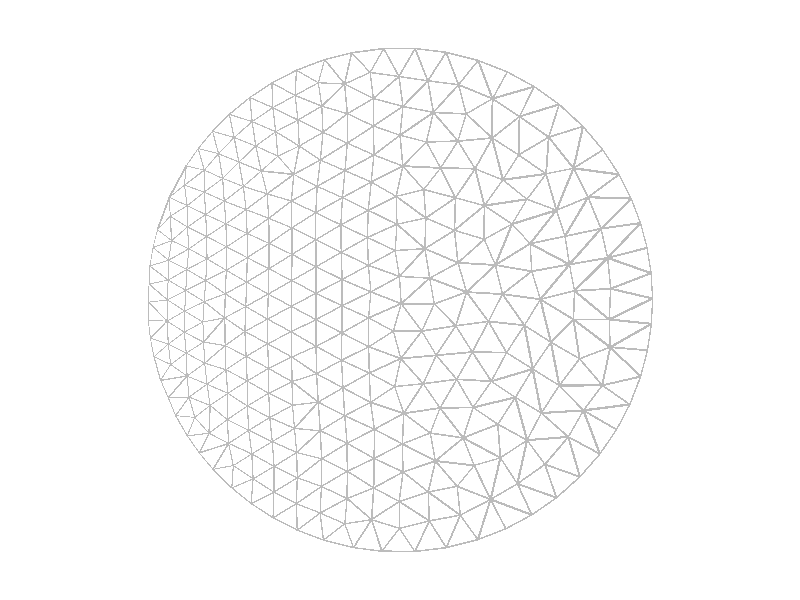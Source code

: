 #include "colors.inc"
background { rgb <1, 1, 1> }
camera {location <0, 0, 10>up <0,1,0> right <-1.33,0,0> angle 18look_at <0, 0, 0> sky <0, 1, 0> }
cylinder { <-0.97438, -0.224908, 0>, <-0.988392, -0.151925, 0>, 0.00185788 texture {  pigment { rgb <0.5, 0.5, 0.5> } } }
cylinder { <-0.97438, -0.224908, 0>, <-0.917427, -0.175324, 0>, 0.00188783 texture {  pigment { rgb <0.5, 0.5, 0.5> } } }
cylinder { <-0.988392, -0.151925, 0>, <-0.917427, -0.175324, 0>, 0.00186808 texture {  pigment { rgb <0.5, 0.5, 0.5> } } }
cylinder { <-0.993732, 0.063428, 0>, <-0.91823, 0.0792476, 0>, 0.00192854 texture {  pigment { rgb <0.5, 0.5, 0.5> } } }
cylinder { <-0.993732, 0.063428, 0>, <-0.990349, 0.134842, 0>, 0.00178735 texture {  pigment { rgb <0.5, 0.5, 0.5> } } }
cylinder { <-0.91823, 0.0792476, 0>, <-0.990349, 0.134842, 0>, 0.0022765 texture {  pigment { rgb <0.5, 0.5, 0.5> } } }
cylinder { <-0.990349, 0.134842, 0>, <-0.916503, 0.157943, 0>, 0.00193437 texture {  pigment { rgb <0.5, 0.5, 0.5> } } }
cylinder { <-0.990349, 0.134842, 0>, <-0.978072, 0.208266, 0>, 0.00186108 texture {  pigment { rgb <0.5, 0.5, 0.5> } } }
cylinder { <-0.916503, 0.157943, 0>, <-0.978072, 0.208266, 0>, 0.00198796 texture {  pigment { rgb <0.5, 0.5, 0.5> } } }
cylinder { <-0.988392, -0.151925, 0>, <-0.996693, -0.0812538, 0>, 0.00177893 texture {  pigment { rgb <0.5, 0.5, 0.5> } } }
cylinder { <-0.988392, -0.151925, 0>, <-0.922618, -0.0836908, 0>, 0.00236936 texture {  pigment { rgb <0.5, 0.5, 0.5> } } }
cylinder { <-0.996693, -0.0812538, 0>, <-0.922618, -0.0836908, 0>, 0.00185289 texture {  pigment { rgb <0.5, 0.5, 0.5> } } }
cylinder { <-0.996283, -0.00868191, 0>, <-0.920702, 0.000284386, 0>, 0.00190277 texture {  pigment { rgb <0.5, 0.5, 0.5> } } }
cylinder { <-0.996283, -0.00868191, 0>, <-0.993732, 0.063428, 0>, 0.00180388 texture {  pigment { rgb <0.5, 0.5, 0.5> } } }
cylinder { <-0.920702, 0.000284386, 0>, <-0.993732, 0.063428, 0>, 0.00241357 texture {  pigment { rgb <0.5, 0.5, 0.5> } } }
cylinder { <-0.996693, -0.0812538, 0>, <-0.996283, -0.00868191, 0>, 0.00181433 texture {  pigment { rgb <0.5, 0.5, 0.5> } } }
cylinder { <-0.922618, -0.0836908, 0>, <-0.996283, -0.00868191, 0>, 0.00262831 texture {  pigment { rgb <0.5, 0.5, 0.5> } } }
cylinder { <-0.947849, -0.318721, 0>, <-0.97438, -0.224908, 0>, 0.00243732 texture {  pigment { rgb <0.5, 0.5, 0.5> } } }
cylinder { <-0.947849, -0.318721, 0>, <-0.908165, -0.255926, 0>, 0.00185707 texture {  pigment { rgb <0.5, 0.5, 0.5> } } }
cylinder { <-0.97438, -0.224908, 0>, <-0.908165, -0.255926, 0>, 0.00182801 texture {  pigment { rgb <0.5, 0.5, 0.5> } } }
cylinder { <-0.922618, -0.0836908, 0>, <-0.920702, 0.000284386, 0>, 0.00209993 texture {  pigment { rgb <0.5, 0.5, 0.5> } } }
cylinder { <-0.917427, -0.175324, 0>, <-0.922618, -0.0836908, 0>, 0.0022945 texture {  pigment { rgb <0.5, 0.5, 0.5> } } }
cylinder { <-0.920702, 0.000284386, 0>, <-0.91823, 0.0792476, 0>, 0.00197505 texture {  pigment { rgb <0.5, 0.5, 0.5> } } }
cylinder { <-0.91823, 0.0792476, 0>, <-0.916503, 0.157943, 0>, 0.00196785 texture {  pigment { rgb <0.5, 0.5, 0.5> } } }
cylinder { <-0.960263, 0.279097, 0>, <-0.909896, 0.33262, 0>, 0.00183736 texture {  pigment { rgb <0.5, 0.5, 0.5> } } }
cylinder { <-0.960263, 0.279097, 0>, <-0.913042, 0.407864, 0>, 0.00342881 texture {  pigment { rgb <0.5, 0.5, 0.5> } } }
cylinder { <-0.909896, 0.33262, 0>, <-0.913042, 0.407864, 0>, 0.00188277 texture {  pigment { rgb <0.5, 0.5, 0.5> } } }
cylinder { <-0.978072, 0.208266, 0>, <-0.904396, 0.235526, 0>, 0.00196393 texture {  pigment { rgb <0.5, 0.5, 0.5> } } }
cylinder { <-0.978072, 0.208266, 0>, <-0.960263, 0.279097, 0>, 0.0018259 texture {  pigment { rgb <0.5, 0.5, 0.5> } } }
cylinder { <-0.904396, 0.235526, 0>, <-0.960263, 0.279097, 0>, 0.00177122 texture {  pigment { rgb <0.5, 0.5, 0.5> } } }
cylinder { <-0.908165, -0.255926, 0>, <-0.917427, -0.175324, 0>, 0.00202833 texture {  pigment { rgb <0.5, 0.5, 0.5> } } }
cylinder { <-0.904396, 0.235526, 0>, <-0.909896, 0.33262, 0>, 0.00243124 texture {  pigment { rgb <0.5, 0.5, 0.5> } } }
cylinder { <-0.916503, 0.157943, 0>, <-0.904396, 0.235526, 0>, 0.00196305 texture {  pigment { rgb <0.5, 0.5, 0.5> } } }
cylinder { <-0.917427, -0.175324, 0>, <-0.854051, -0.127628, 0>, 0.00198296 texture {  pigment { rgb <0.5, 0.5, 0.5> } } }
cylinder { <-0.922618, -0.0836908, 0>, <-0.854051, -0.127628, 0>, 0.00203592 texture {  pigment { rgb <0.5, 0.5, 0.5> } } }
cylinder { <-0.922618, -0.0836908, 0>, <-0.852441, -0.0439117, 0>, 0.00201669 texture {  pigment { rgb <0.5, 0.5, 0.5> } } }
cylinder { <-0.852441, -0.0439117, 0>, <-0.920702, 0.000284386, 0>, 0.002033 texture {  pigment { rgb <0.5, 0.5, 0.5> } } }
cylinder { <-0.920702, 0.000284386, 0>, <-0.848125, 0.0382013, 0>, 0.00204713 texture {  pigment { rgb <0.5, 0.5, 0.5> } } }
cylinder { <-0.848125, 0.0382013, 0>, <-0.91823, 0.0792476, 0>, 0.00203093 texture {  pigment { rgb <0.5, 0.5, 0.5> } } }
cylinder { <-0.908165, -0.255926, 0>, <-0.846328, -0.21053, 0>, 0.0019178 texture {  pigment { rgb <0.5, 0.5, 0.5> } } }
cylinder { <-0.917427, -0.175324, 0>, <-0.846328, -0.21053, 0>, 0.00198345 texture {  pigment { rgb <0.5, 0.5, 0.5> } } }
cylinder { <-0.91823, 0.0792476, 0>, <-0.84421, 0.12086, 0>, 0.00212287 texture {  pigment { rgb <0.5, 0.5, 0.5> } } }
cylinder { <-0.84421, 0.12086, 0>, <-0.916503, 0.157943, 0>, 0.00203123 texture {  pigment { rgb <0.5, 0.5, 0.5> } } }
cylinder { <-0.947849, -0.318721, 0>, <-0.843306, -0.302041, 0>, 0.00264663 texture {  pigment { rgb <0.5, 0.5, 0.5> } } }
cylinder { <-0.908165, -0.255926, 0>, <-0.843306, -0.302041, 0>, 0.00198954 texture {  pigment { rgb <0.5, 0.5, 0.5> } } }
cylinder { <-0.909896, 0.33262, 0>, <-0.842671, 0.374327, 0>, 0.0019778 texture {  pigment { rgb <0.5, 0.5, 0.5> } } }
cylinder { <-0.842671, 0.374327, 0>, <-0.913042, 0.407864, 0>, 0.00194885 texture {  pigment { rgb <0.5, 0.5, 0.5> } } }
cylinder { <-0.913042, 0.407864, 0>, <-0.853478, 0.456031, 0>, 0.00191507 texture {  pigment { rgb <0.5, 0.5, 0.5> } } }
cylinder { <-0.913042, 0.407864, 0>, <-0.846316, 0.532681, 0>, 0.00353831 texture {  pigment { rgb <0.5, 0.5, 0.5> } } }
cylinder { <-0.853478, 0.456031, 0>, <-0.846316, 0.532681, 0>, 0.00192459 texture {  pigment { rgb <0.5, 0.5, 0.5> } } }
cylinder { <-0.904396, 0.235526, 0>, <-0.841992, 0.289766, 0>, 0.00206705 texture {  pigment { rgb <0.5, 0.5, 0.5> } } }
cylinder { <-0.841992, 0.289766, 0>, <-0.909896, 0.33262, 0>, 0.0020074 texture {  pigment { rgb <0.5, 0.5, 0.5> } } }
cylinder { <-0.854051, -0.127628, 0>, <-0.852441, -0.0439117, 0>, 0.0020933 texture {  pigment { rgb <0.5, 0.5, 0.5> } } }
cylinder { <-0.852441, -0.0439117, 0>, <-0.848125, 0.0382013, 0>, 0.00205566 texture {  pigment { rgb <0.5, 0.5, 0.5> } } }
cylinder { <-0.846328, -0.21053, 0>, <-0.854051, -0.127628, 0>, 0.00208152 texture {  pigment { rgb <0.5, 0.5, 0.5> } } }
cylinder { <-0.848125, 0.0382013, 0>, <-0.84421, 0.12086, 0>, 0.00206878 texture {  pigment { rgb <0.5, 0.5, 0.5> } } }
cylinder { <-0.947849, -0.318721, 0>, <-0.917588, -0.38764, 0>, 0.00188175 texture {  pigment { rgb <0.5, 0.5, 0.5> } } }
cylinder { <-0.917588, -0.38764, 0>, <-0.843306, -0.302041, 0>, 0.0028334 texture {  pigment { rgb <0.5, 0.5, 0.5> } } }
cylinder { <-0.842671, 0.374327, 0>, <-0.853478, 0.456031, 0>, 0.00206038 texture {  pigment { rgb <0.5, 0.5, 0.5> } } }
cylinder { <-0.841992, 0.289766, 0>, <-0.842671, 0.374327, 0>, 0.00211411 texture {  pigment { rgb <0.5, 0.5, 0.5> } } }
cylinder { <-0.84421, 0.12086, 0>, <-0.835607, 0.20336, 0>, 0.0020737 texture {  pigment { rgb <0.5, 0.5, 0.5> } } }
cylinder { <-0.916503, 0.157943, 0>, <-0.835607, 0.20336, 0>, 0.00231933 texture {  pigment { rgb <0.5, 0.5, 0.5> } } }
cylinder { <-0.835607, 0.20336, 0>, <-0.904396, 0.235526, 0>, 0.00189844 texture {  pigment { rgb <0.5, 0.5, 0.5> } } }
cylinder { <-0.917588, -0.38764, 0>, <-0.835254, -0.38525, 0>, 0.00205921 texture {  pigment { rgb <0.5, 0.5, 0.5> } } }
cylinder { <-0.835254, -0.38525, 0>, <-0.843306, -0.302041, 0>, 0.00208995 texture {  pigment { rgb <0.5, 0.5, 0.5> } } }
cylinder { <-0.888395, -0.45908, 0>, <-0.917588, -0.38764, 0>, 0.00192934 texture {  pigment { rgb <0.5, 0.5, 0.5> } } }
cylinder { <-0.888395, -0.45908, 0>, <-0.835254, -0.38525, 0>, 0.00227415 texture {  pigment { rgb <0.5, 0.5, 0.5> } } }
cylinder { <-0.843306, -0.302041, 0>, <-0.846328, -0.21053, 0>, 0.00228902 texture {  pigment { rgb <0.5, 0.5, 0.5> } } }
cylinder { <-0.835607, 0.20336, 0>, <-0.841992, 0.289766, 0>, 0.00216602 texture {  pigment { rgb <0.5, 0.5, 0.5> } } }
cylinder { <-0.842322, -0.538975, 0>, <-0.888395, -0.45908, 0>, 0.0023057 texture {  pigment { rgb <0.5, 0.5, 0.5> } } }
cylinder { <-0.842322, -0.538975, 0>, <-0.812635, -0.466037, 0>, 0.00196869 texture {  pigment { rgb <0.5, 0.5, 0.5> } } }
cylinder { <-0.888395, -0.45908, 0>, <-0.812635, -0.466037, 0>, 0.00190199 texture {  pigment { rgb <0.5, 0.5, 0.5> } } }
cylinder { <-0.812635, -0.466037, 0>, <-0.835254, -0.38525, 0>, 0.00209736 texture {  pigment { rgb <0.5, 0.5, 0.5> } } }
cylinder { <-0.854051, -0.127628, 0>, <-0.780489, -0.0872763, 0>, 0.00209756 texture {  pigment { rgb <0.5, 0.5, 0.5> } } }
cylinder { <-0.852441, -0.0439117, 0>, <-0.780489, -0.0872763, 0>, 0.00210023 texture {  pigment { rgb <0.5, 0.5, 0.5> } } }
cylinder { <-0.846328, -0.21053, 0>, <-0.777576, -0.167189, 0>, 0.0020318 texture {  pigment { rgb <0.5, 0.5, 0.5> } } }
cylinder { <-0.777576, -0.167189, 0>, <-0.854051, -0.127628, 0>, 0.00215253 texture {  pigment { rgb <0.5, 0.5, 0.5> } } }
cylinder { <-0.852441, -0.0439117, 0>, <-0.775451, -0.00662007, 0>, 0.00213863 texture {  pigment { rgb <0.5, 0.5, 0.5> } } }
cylinder { <-0.848125, 0.0382013, 0>, <-0.775451, -0.00662007, 0>, 0.00213459 texture {  pigment { rgb <0.5, 0.5, 0.5> } } }
cylinder { <-0.842671, 0.374327, 0>, <-0.775074, 0.428184, 0>, 0.00216072 texture {  pigment { rgb <0.5, 0.5, 0.5> } } }
cylinder { <-0.853478, 0.456031, 0>, <-0.775074, 0.428184, 0>, 0.00208005 texture {  pigment { rgb <0.5, 0.5, 0.5> } } }
cylinder { <-0.843306, -0.302041, 0>, <-0.773444, -0.250726, 0>, 0.00216706 texture {  pigment { rgb <0.5, 0.5, 0.5> } } }
cylinder { <-0.773444, -0.250726, 0>, <-0.846328, -0.21053, 0>, 0.00208083 texture {  pigment { rgb <0.5, 0.5, 0.5> } } }
cylinder { <-0.853478, 0.456031, 0>, <-0.774986, 0.515465, 0>, 0.00246138 texture {  pigment { rgb <0.5, 0.5, 0.5> } } }
cylinder { <-0.846316, 0.532681, 0>, <-0.774986, 0.515465, 0>, 0.00183447 texture {  pigment { rgb <0.5, 0.5, 0.5> } } }
cylinder { <-0.841992, 0.289766, 0>, <-0.769161, 0.339202, 0>, 0.0022006 texture {  pigment { rgb <0.5, 0.5, 0.5> } } }
cylinder { <-0.842671, 0.374327, 0>, <-0.769161, 0.339202, 0>, 0.00203678 texture {  pigment { rgb <0.5, 0.5, 0.5> } } }
cylinder { <-0.848125, 0.0382013, 0>, <-0.769272, 0.0775626, 0>, 0.00220327 texture {  pigment { rgb <0.5, 0.5, 0.5> } } }
cylinder { <-0.84421, 0.12086, 0>, <-0.769272, 0.0775626, 0>, 0.00216366 texture {  pigment { rgb <0.5, 0.5, 0.5> } } }
cylinder { <-0.835607, 0.20336, 0>, <-0.766023, 0.252218, 0>, 0.0021256 texture {  pigment { rgb <0.5, 0.5, 0.5> } } }
cylinder { <-0.841992, 0.289766, 0>, <-0.766023, 0.252218, 0>, 0.00211854 texture {  pigment { rgb <0.5, 0.5, 0.5> } } }
cylinder { <-0.777576, -0.167189, 0>, <-0.780489, -0.0872763, 0>, 0.00199916 texture {  pigment { rgb <0.5, 0.5, 0.5> } } }
cylinder { <-0.780489, -0.0872763, 0>, <-0.775451, -0.00662007, 0>, 0.00202034 texture {  pigment { rgb <0.5, 0.5, 0.5> } } }
cylinder { <-0.846316, 0.532681, 0>, <-0.799226, 0.60103, 0>, 0.00207503 texture {  pigment { rgb <0.5, 0.5, 0.5> } } }
cylinder { <-0.774986, 0.515465, 0>, <-0.799226, 0.60103, 0>, 0.00222332 texture {  pigment { rgb <0.5, 0.5, 0.5> } } }
cylinder { <-0.84421, 0.12086, 0>, <-0.764026, 0.163368, 0>, 0.00226887 texture {  pigment { rgb <0.5, 0.5, 0.5> } } }
cylinder { <-0.835607, 0.20336, 0>, <-0.764026, 0.163368, 0>, 0.0020499 texture {  pigment { rgb <0.5, 0.5, 0.5> } } }
cylinder { <-0.835254, -0.38525, 0>, <-0.763943, -0.33416, 0>, 0.0021931 texture {  pigment { rgb <0.5, 0.5, 0.5> } } }
cylinder { <-0.763943, -0.33416, 0>, <-0.843306, -0.302041, 0>, 0.00214041 texture {  pigment { rgb <0.5, 0.5, 0.5> } } }
cylinder { <-0.842322, -0.538975, 0>, <-0.756143, -0.529106, 0>, 0.00216855 texture {  pigment { rgb <0.5, 0.5, 0.5> } } }
cylinder { <-0.756143, -0.529106, 0>, <-0.812635, -0.466037, 0>, 0.00211674 texture {  pigment { rgb <0.5, 0.5, 0.5> } } }
cylinder { <-0.775074, 0.428184, 0>, <-0.774986, 0.515465, 0>, 0.00218203 texture {  pigment { rgb <0.5, 0.5, 0.5> } } }
cylinder { <-0.773444, -0.250726, 0>, <-0.777576, -0.167189, 0>, 0.00209098 texture {  pigment { rgb <0.5, 0.5, 0.5> } } }
cylinder { <-0.769161, 0.339202, 0>, <-0.775074, 0.428184, 0>, 0.00222946 texture {  pigment { rgb <0.5, 0.5, 0.5> } } }
cylinder { <-0.775451, -0.00662007, 0>, <-0.769272, 0.0775626, 0>, 0.00211023 texture {  pigment { rgb <0.5, 0.5, 0.5> } } }
cylinder { <-0.769272, 0.0775626, 0>, <-0.764026, 0.163368, 0>, 0.00214914 texture {  pigment { rgb <0.5, 0.5, 0.5> } } }
cylinder { <-0.763943, -0.33416, 0>, <-0.773444, -0.250726, 0>, 0.00209932 texture {  pigment { rgb <0.5, 0.5, 0.5> } } }
cylinder { <-0.794499, -0.607266, 0>, <-0.842322, -0.538975, 0>, 0.00208428 texture {  pigment { rgb <0.5, 0.5, 0.5> } } }
cylinder { <-0.794499, -0.607266, 0>, <-0.756143, -0.529106, 0>, 0.00217659 texture {  pigment { rgb <0.5, 0.5, 0.5> } } }
cylinder { <-0.812635, -0.466037, 0>, <-0.752034, -0.418302, 0>, 0.00192858 texture {  pigment { rgb <0.5, 0.5, 0.5> } } }
cylinder { <-0.752034, -0.418302, 0>, <-0.835254, -0.38525, 0>, 0.00223858 texture {  pigment { rgb <0.5, 0.5, 0.5> } } }
cylinder { <-0.766023, 0.252218, 0>, <-0.769161, 0.339202, 0>, 0.00217601 texture {  pigment { rgb <0.5, 0.5, 0.5> } } }
cylinder { <-0.764026, 0.163368, 0>, <-0.766023, 0.252218, 0>, 0.00222181 texture {  pigment { rgb <0.5, 0.5, 0.5> } } }
cylinder { <-0.752034, -0.418302, 0>, <-0.763943, -0.33416, 0>, 0.00212451 texture {  pigment { rgb <0.5, 0.5, 0.5> } } }
cylinder { <-0.756143, -0.529106, 0>, <-0.752034, -0.418302, 0>, 0.00277201 texture {  pigment { rgb <0.5, 0.5, 0.5> } } }
cylinder { <-0.774986, 0.515465, 0>, <-0.718643, 0.580849, 0>, 0.00215776 texture {  pigment { rgb <0.5, 0.5, 0.5> } } }
cylinder { <-0.718643, 0.580849, 0>, <-0.799226, 0.60103, 0>, 0.0020768 texture {  pigment { rgb <0.5, 0.5, 0.5> } } }
cylinder { <-0.718643, 0.580849, 0>, <-0.742438, 0.669915, 0>, 0.00230475 texture {  pigment { rgb <0.5, 0.5, 0.5> } } }
cylinder { <-0.799226, 0.60103, 0>, <-0.742438, 0.669915, 0>, 0.00223186 texture {  pigment { rgb <0.5, 0.5, 0.5> } } }
cylinder { <-0.775074, 0.428184, 0>, <-0.702274, 0.482677, 0>, 0.0022734 texture {  pigment { rgb <0.5, 0.5, 0.5> } } }
cylinder { <-0.702274, 0.482677, 0>, <-0.774986, 0.515465, 0>, 0.00199405 texture {  pigment { rgb <0.5, 0.5, 0.5> } } }
cylinder { <-0.769161, 0.339202, 0>, <-0.695927, 0.392665, 0>, 0.00226681 texture {  pigment { rgb <0.5, 0.5, 0.5> } } }
cylinder { <-0.695927, 0.392665, 0>, <-0.775074, 0.428184, 0>, 0.00216878 texture {  pigment { rgb <0.5, 0.5, 0.5> } } }
cylinder { <-0.780489, -0.0872763, 0>, <-0.694179, -0.0708365, 0>, 0.00219655 texture {  pigment { rgb <0.5, 0.5, 0.5> } } }
cylinder { <-0.694179, -0.0708365, 0>, <-0.775451, -0.00662007, 0>, 0.00258953 texture {  pigment { rgb <0.5, 0.5, 0.5> } } }
cylinder { <-0.775451, -0.00662007, 0>, <-0.69205, 0.0246317, 0>, 0.0022266 texture {  pigment { rgb <0.5, 0.5, 0.5> } } }
cylinder { <-0.69205, 0.0246317, 0>, <-0.769272, 0.0775626, 0>, 0.00234053 texture {  pigment { rgb <0.5, 0.5, 0.5> } } }
cylinder { <-0.766023, 0.252218, 0>, <-0.689276, 0.30257, 0>, 0.00229474 texture {  pigment { rgb <0.5, 0.5, 0.5> } } }
cylinder { <-0.689276, 0.30257, 0>, <-0.769161, 0.339202, 0>, 0.00219708 texture {  pigment { rgb <0.5, 0.5, 0.5> } } }
cylinder { <-0.763943, -0.33416, 0>, <-0.689521, -0.276661, 0>, 0.00235114 texture {  pigment { rgb <0.5, 0.5, 0.5> } } }
cylinder { <-0.773444, -0.250726, 0>, <-0.689521, -0.276661, 0>, 0.00219597 texture {  pigment { rgb <0.5, 0.5, 0.5> } } }
cylinder { <-0.769272, 0.0775626, 0>, <-0.687811, 0.11808, 0>, 0.00227454 texture {  pigment { rgb <0.5, 0.5, 0.5> } } }
cylinder { <-0.687811, 0.11808, 0>, <-0.764026, 0.163368, 0>, 0.00221637 texture {  pigment { rgb <0.5, 0.5, 0.5> } } }
cylinder { <-0.773444, -0.250726, 0>, <-0.691987, -0.180787, 0>, 0.00268407 texture {  pigment { rgb <0.5, 0.5, 0.5> } } }
cylinder { <-0.777576, -0.167189, 0>, <-0.691987, -0.180787, 0>, 0.00216656 texture {  pigment { rgb <0.5, 0.5, 0.5> } } }
cylinder { <-0.764026, 0.163368, 0>, <-0.686843, 0.211008, 0>, 0.00226753 texture {  pigment { rgb <0.5, 0.5, 0.5> } } }
cylinder { <-0.686843, 0.211008, 0>, <-0.766023, 0.252218, 0>, 0.00223154 texture {  pigment { rgb <0.5, 0.5, 0.5> } } }
cylinder { <-0.756143, -0.529106, 0>, <-0.683636, -0.474731, 0>, 0.00226576 texture {  pigment { rgb <0.5, 0.5, 0.5> } } }
cylinder { <-0.752034, -0.418302, 0>, <-0.683636, -0.474731, 0>, 0.00221678 texture {  pigment { rgb <0.5, 0.5, 0.5> } } }
cylinder { <-0.752034, -0.418302, 0>, <-0.681745, -0.370388, 0>, 0.00212667 texture {  pigment { rgb <0.5, 0.5, 0.5> } } }
cylinder { <-0.763943, -0.33416, 0>, <-0.681745, -0.370388, 0>, 0.00224568 texture {  pigment { rgb <0.5, 0.5, 0.5> } } }
cylinder { <-0.794499, -0.607266, 0>, <-0.67862, -0.569069, 0>, 0.0030503 texture {  pigment { rgb <0.5, 0.5, 0.5> } } }
cylinder { <-0.756143, -0.529106, 0>, <-0.67862, -0.569069, 0>, 0.00218044 texture {  pigment { rgb <0.5, 0.5, 0.5> } } }
cylinder { <-0.702274, 0.482677, 0>, <-0.718643, 0.580849, 0>, 0.00248816 texture {  pigment { rgb <0.5, 0.5, 0.5> } } }
cylinder { <-0.695927, 0.392665, 0>, <-0.702274, 0.482677, 0>, 0.00225589 texture {  pigment { rgb <0.5, 0.5, 0.5> } } }
cylinder { <-0.777576, -0.167189, 0>, <-0.694179, -0.0708365, 0>, 0.00318581 texture {  pigment { rgb <0.5, 0.5, 0.5> } } }
cylinder { <-0.694179, -0.0708365, 0>, <-0.69205, 0.0246317, 0>, 0.0023873 texture {  pigment { rgb <0.5, 0.5, 0.5> } } }
cylinder { <-0.691987, -0.180787, 0>, <-0.694179, -0.0708365, 0>, 0.0027493 texture {  pigment { rgb <0.5, 0.5, 0.5> } } }
cylinder { <-0.689276, 0.30257, 0>, <-0.695927, 0.392665, 0>, 0.00225851 texture {  pigment { rgb <0.5, 0.5, 0.5> } } }
cylinder { <-0.689521, -0.276661, 0>, <-0.691987, -0.180787, 0>, 0.00239765 texture {  pigment { rgb <0.5, 0.5, 0.5> } } }
cylinder { <-0.69205, 0.0246317, 0>, <-0.687811, 0.11808, 0>, 0.00233862 texture {  pigment { rgb <0.5, 0.5, 0.5> } } }
cylinder { <-0.686843, 0.211008, 0>, <-0.689276, 0.30257, 0>, 0.00228985 texture {  pigment { rgb <0.5, 0.5, 0.5> } } }
cylinder { <-0.794499, -0.607266, 0>, <-0.740454, -0.672107, 0>, 0.00211026 texture {  pigment { rgb <0.5, 0.5, 0.5> } } }
cylinder { <-0.740454, -0.672107, 0>, <-0.67862, -0.569069, 0>, 0.0030042 texture {  pigment { rgb <0.5, 0.5, 0.5> } } }
cylinder { <-0.687811, 0.11808, 0>, <-0.686843, 0.211008, 0>, 0.00232333 texture {  pigment { rgb <0.5, 0.5, 0.5> } } }
cylinder { <-0.681745, -0.370388, 0>, <-0.689521, -0.276661, 0>, 0.00235121 texture {  pigment { rgb <0.5, 0.5, 0.5> } } }
cylinder { <-0.683636, -0.474731, 0>, <-0.681745, -0.370388, 0>, 0.00260902 texture {  pigment { rgb <0.5, 0.5, 0.5> } } }
cylinder { <-0.67862, -0.569069, 0>, <-0.683636, -0.474731, 0>, 0.00236177 texture {  pigment { rgb <0.5, 0.5, 0.5> } } }
cylinder { <-0.666058, -0.7459, 0>, <-0.740454, -0.672107, 0>, 0.00261966 texture {  pigment { rgb <0.5, 0.5, 0.5> } } }
cylinder { <-0.666058, -0.7459, 0>, <-0.660113, -0.657245, 0>, 0.00222134 texture {  pigment { rgb <0.5, 0.5, 0.5> } } }
cylinder { <-0.740454, -0.672107, 0>, <-0.660113, -0.657245, 0>, 0.00204262 texture {  pigment { rgb <0.5, 0.5, 0.5> } } }
cylinder { <-0.660113, -0.657245, 0>, <-0.67862, -0.569069, 0>, 0.00225244 texture {  pigment { rgb <0.5, 0.5, 0.5> } } }
cylinder { <-0.718643, 0.580849, 0>, <-0.656844, 0.644856, 0>, 0.00222431 texture {  pigment { rgb <0.5, 0.5, 0.5> } } }
cylinder { <-0.742438, 0.669915, 0>, <-0.656844, 0.644856, 0>, 0.00222966 texture {  pigment { rgb <0.5, 0.5, 0.5> } } }
cylinder { <-0.742438, 0.669915, 0>, <-0.67562, 0.73725, 0>, 0.00237154 texture {  pigment { rgb <0.5, 0.5, 0.5> } } }
cylinder { <-0.656844, 0.644856, 0>, <-0.67562, 0.73725, 0>, 0.00235705 texture {  pigment { rgb <0.5, 0.5, 0.5> } } }
cylinder { <-0.702274, 0.482677, 0>, <-0.637748, 0.547405, 0>, 0.00228491 texture {  pigment { rgb <0.5, 0.5, 0.5> } } }
cylinder { <-0.718643, 0.580849, 0>, <-0.637748, 0.547405, 0>, 0.0021884 texture {  pigment { rgb <0.5, 0.5, 0.5> } } }
cylinder { <-0.695927, 0.392665, 0>, <-0.620305, 0.450788, 0>, 0.00238445 texture {  pigment { rgb <0.5, 0.5, 0.5> } } }
cylinder { <-0.702274, 0.482677, 0>, <-0.620305, 0.450788, 0>, 0.00219884 texture {  pigment { rgb <0.5, 0.5, 0.5> } } }
cylinder { <-0.637748, 0.547405, 0>, <-0.656844, 0.644856, 0>, 0.00248263 texture {  pigment { rgb <0.5, 0.5, 0.5> } } }
cylinder { <-0.691987, -0.180787, 0>, <-0.614131, -0.124913, 0>, 0.00239576 texture {  pigment { rgb <0.5, 0.5, 0.5> } } }
cylinder { <-0.614131, -0.124913, 0>, <-0.694179, -0.0708365, 0>, 0.00241504 texture {  pigment { rgb <0.5, 0.5, 0.5> } } }
cylinder { <-0.694179, -0.0708365, 0>, <-0.610811, -0.0259244, 0>, 0.0023674 texture {  pigment { rgb <0.5, 0.5, 0.5> } } }
cylinder { <-0.69205, 0.0246317, 0>, <-0.610811, -0.0259244, 0>, 0.00239215 texture {  pigment { rgb <0.5, 0.5, 0.5> } } }
cylinder { <-0.689276, 0.30257, 0>, <-0.609536, 0.358766, 0>, 0.00243883 texture {  pigment { rgb <0.5, 0.5, 0.5> } } }
cylinder { <-0.695927, 0.392665, 0>, <-0.609536, 0.358766, 0>, 0.00232012 texture {  pigment { rgb <0.5, 0.5, 0.5> } } }
cylinder { <-0.689521, -0.276661, 0>, <-0.60937, -0.22383, 0>, 0.00239993 texture {  pigment { rgb <0.5, 0.5, 0.5> } } }
cylinder { <-0.60937, -0.22383, 0>, <-0.691987, -0.180787, 0>, 0.00232895 texture {  pigment { rgb <0.5, 0.5, 0.5> } } }
cylinder { <-0.69205, 0.0246317, 0>, <-0.607103, 0.0710699, 0>, 0.00242031 texture {  pigment { rgb <0.5, 0.5, 0.5> } } }
cylinder { <-0.687811, 0.11808, 0>, <-0.607103, 0.0710699, 0>, 0.00233503 texture {  pigment { rgb <0.5, 0.5, 0.5> } } }
cylinder { <-0.681745, -0.370388, 0>, <-0.605023, -0.321148, 0>, 0.00227908 texture {  pigment { rgb <0.5, 0.5, 0.5> } } }
cylinder { <-0.605023, -0.321148, 0>, <-0.689521, -0.276661, 0>, 0.00238734 texture {  pigment { rgb <0.5, 0.5, 0.5> } } }
cylinder { <-0.686843, 0.211008, 0>, <-0.605265, 0.264511, 0>, 0.00243895 texture {  pigment { rgb <0.5, 0.5, 0.5> } } }
cylinder { <-0.689276, 0.30257, 0>, <-0.605265, 0.264511, 0>, 0.00230575 texture {  pigment { rgb <0.5, 0.5, 0.5> } } }
cylinder { <-0.687811, 0.11808, 0>, <-0.604884, 0.168398, 0>, 0.00242496 texture {  pigment { rgb <0.5, 0.5, 0.5> } } }
cylinder { <-0.686843, 0.211008, 0>, <-0.604884, 0.168398, 0>, 0.00230934 texture {  pigment { rgb <0.5, 0.5, 0.5> } } }
cylinder { <-0.683636, -0.474731, 0>, <-0.604269, -0.420825, 0>, 0.00239859 texture {  pigment { rgb <0.5, 0.5, 0.5> } } }
cylinder { <-0.604269, -0.420825, 0>, <-0.681745, -0.370388, 0>, 0.00231118 texture {  pigment { rgb <0.5, 0.5, 0.5> } } }
cylinder { <-0.620305, 0.450788, 0>, <-0.637748, 0.547405, 0>, 0.00245446 texture {  pigment { rgb <0.5, 0.5, 0.5> } } }
cylinder { <-0.67862, -0.569069, 0>, <-0.599121, -0.517338, 0>, 0.00237119 texture {  pigment { rgb <0.5, 0.5, 0.5> } } }
cylinder { <-0.599121, -0.517338, 0>, <-0.683636, -0.474731, 0>, 0.00236619 texture {  pigment { rgb <0.5, 0.5, 0.5> } } }
cylinder { <-0.609536, 0.358766, 0>, <-0.620305, 0.450788, 0>, 0.00231625 texture {  pigment { rgb <0.5, 0.5, 0.5> } } }
cylinder { <-0.660113, -0.657245, 0>, <-0.586602, -0.611015, 0>, 0.00217098 texture {  pigment { rgb <0.5, 0.5, 0.5> } } }
cylinder { <-0.586602, -0.611015, 0>, <-0.67862, -0.569069, 0>, 0.00252818 texture {  pigment { rgb <0.5, 0.5, 0.5> } } }
cylinder { <-0.614131, -0.124913, 0>, <-0.610811, -0.0259244, 0>, 0.00247611 texture {  pigment { rgb <0.5, 0.5, 0.5> } } }
cylinder { <-0.656844, 0.644856, 0>, <-0.58553, 0.708007, 0>, 0.00238141 texture {  pigment { rgb <0.5, 0.5, 0.5> } } }
cylinder { <-0.67562, 0.73725, 0>, <-0.58553, 0.708007, 0>, 0.00236794 texture {  pigment { rgb <0.5, 0.5, 0.5> } } }
cylinder { <-0.60937, -0.22383, 0>, <-0.614131, -0.124913, 0>, 0.00247579 texture {  pigment { rgb <0.5, 0.5, 0.5> } } }
cylinder { <-0.610811, -0.0259244, 0>, <-0.607103, 0.0710699, 0>, 0.00242663 texture {  pigment { rgb <0.5, 0.5, 0.5> } } }
cylinder { <-0.605265, 0.264511, 0>, <-0.609536, 0.358766, 0>, 0.00235879 texture {  pigment { rgb <0.5, 0.5, 0.5> } } }
cylinder { <-0.605023, -0.321148, 0>, <-0.60937, -0.22383, 0>, 0.00243537 texture {  pigment { rgb <0.5, 0.5, 0.5> } } }
cylinder { <-0.607103, 0.0710699, 0>, <-0.604884, 0.168398, 0>, 0.00243384 texture {  pigment { rgb <0.5, 0.5, 0.5> } } }
cylinder { <-0.604884, 0.168398, 0>, <-0.605265, 0.264511, 0>, 0.00240285 texture {  pigment { rgb <0.5, 0.5, 0.5> } } }
cylinder { <-0.604269, -0.420825, 0>, <-0.605023, -0.321148, 0>, 0.002492 texture {  pigment { rgb <0.5, 0.5, 0.5> } } }
cylinder { <-0.599121, -0.517338, 0>, <-0.604269, -0.420825, 0>, 0.00241626 texture {  pigment { rgb <0.5, 0.5, 0.5> } } }
cylinder { <-0.666058, -0.7459, 0>, <-0.581826, -0.709843, 0>, 0.00229062 texture {  pigment { rgb <0.5, 0.5, 0.5> } } }
cylinder { <-0.581826, -0.709843, 0>, <-0.660113, -0.657245, 0>, 0.00235787 texture {  pigment { rgb <0.5, 0.5, 0.5> } } }
cylinder { <-0.586602, -0.611015, 0>, <-0.599121, -0.517338, 0>, 0.00236273 texture {  pigment { rgb <0.5, 0.5, 0.5> } } }
cylinder { <-0.67562, 0.73725, 0>, <-0.595013, 0.803716, 0>, 0.0026119 texture {  pigment { rgb <0.5, 0.5, 0.5> } } }
cylinder { <-0.58553, 0.708007, 0>, <-0.595013, 0.803716, 0>, 0.00240444 texture {  pigment { rgb <0.5, 0.5, 0.5> } } }
cylinder { <-0.581826, -0.709843, 0>, <-0.586602, -0.611015, 0>, 0.00247359 texture {  pigment { rgb <0.5, 0.5, 0.5> } } }
cylinder { <-0.589288, -0.807923, 0>, <-0.666058, -0.7459, 0>, 0.00246737 texture {  pigment { rgb <0.5, 0.5, 0.5> } } }
cylinder { <-0.589288, -0.807923, 0>, <-0.581826, -0.709843, 0>, 0.00245909 texture {  pigment { rgb <0.5, 0.5, 0.5> } } }
cylinder { <-0.637748, 0.547405, 0>, <-0.571248, 0.611267, 0>, 0.00230497 texture {  pigment { rgb <0.5, 0.5, 0.5> } } }
cylinder { <-0.656844, 0.644856, 0>, <-0.571248, 0.611267, 0>, 0.00229876 texture {  pigment { rgb <0.5, 0.5, 0.5> } } }
cylinder { <-0.571248, 0.611267, 0>, <-0.58553, 0.708007, 0>, 0.0024447 texture {  pigment { rgb <0.5, 0.5, 0.5> } } }
cylinder { <-0.549478, 0.512101, 0>, <-0.637748, 0.547405, 0>, 0.00237669 texture {  pigment { rgb <0.5, 0.5, 0.5> } } }
cylinder { <-0.549478, 0.512101, 0>, <-0.571248, 0.611267, 0>, 0.00253821 texture {  pigment { rgb <0.5, 0.5, 0.5> } } }
cylinder { <-0.620305, 0.450788, 0>, <-0.549478, 0.512101, 0>, 0.00234197 texture {  pigment { rgb <0.5, 0.5, 0.5> } } }
cylinder { <-0.609536, 0.358766, 0>, <-0.526121, 0.421293, 0>, 0.0026062 texture {  pigment { rgb <0.5, 0.5, 0.5> } } }
cylinder { <-0.526121, 0.421293, 0>, <-0.620305, 0.450788, 0>, 0.00246737 texture {  pigment { rgb <0.5, 0.5, 0.5> } } }
cylinder { <-0.614131, -0.124913, 0>, <-0.524706, -0.075735, 0>, 0.00255138 texture {  pigment { rgb <0.5, 0.5, 0.5> } } }
cylinder { <-0.524706, -0.075735, 0>, <-0.610811, -0.0259244, 0>, 0.00248684 texture {  pigment { rgb <0.5, 0.5, 0.5> } } }
cylinder { <-0.60937, -0.22383, 0>, <-0.524038, -0.17366, 0>, 0.00247468 texture {  pigment { rgb <0.5, 0.5, 0.5> } } }
cylinder { <-0.614131, -0.124913, 0>, <-0.524038, -0.17366, 0>, 0.00256089 texture {  pigment { rgb <0.5, 0.5, 0.5> } } }
cylinder { <-0.610811, -0.0259244, 0>, <-0.521656, 0.0236724, 0>, 0.00255053 texture {  pigment { rgb <0.5, 0.5, 0.5> } } }
cylinder { <-0.521656, 0.0236724, 0>, <-0.607103, 0.0710699, 0>, 0.00244279 texture {  pigment { rgb <0.5, 0.5, 0.5> } } }
cylinder { <-0.605023, -0.321148, 0>, <-0.520566, -0.271679, 0>, 0.00244696 texture {  pigment { rgb <0.5, 0.5, 0.5> } } }
cylinder { <-0.60937, -0.22383, 0>, <-0.520566, -0.271679, 0>, 0.00252185 texture {  pigment { rgb <0.5, 0.5, 0.5> } } }
cylinder { <-0.604269, -0.420825, 0>, <-0.519747, -0.370074, 0>, 0.0024647 texture {  pigment { rgb <0.5, 0.5, 0.5> } } }
cylinder { <-0.605023, -0.321148, 0>, <-0.519747, -0.370074, 0>, 0.00245786 texture {  pigment { rgb <0.5, 0.5, 0.5> } } }
cylinder { <-0.605265, 0.264511, 0>, <-0.519649, 0.324343, 0>, 0.00261127 texture {  pigment { rgb <0.5, 0.5, 0.5> } } }
cylinder { <-0.519649, 0.324343, 0>, <-0.609536, 0.358766, 0>, 0.00240632 texture {  pigment { rgb <0.5, 0.5, 0.5> } } }
cylinder { <-0.607103, 0.0710699, 0>, <-0.519165, 0.123868, 0>, 0.00256426 texture {  pigment { rgb <0.5, 0.5, 0.5> } } }
cylinder { <-0.519165, 0.123868, 0>, <-0.604884, 0.168398, 0>, 0.00241491 texture {  pigment { rgb <0.5, 0.5, 0.5> } } }
cylinder { <-0.604884, 0.168398, 0>, <-0.518158, 0.224438, 0>, 0.0025814 texture {  pigment { rgb <0.5, 0.5, 0.5> } } }
cylinder { <-0.518158, 0.224438, 0>, <-0.605265, 0.264511, 0>, 0.00239706 texture {  pigment { rgb <0.5, 0.5, 0.5> } } }
cylinder { <-0.526121, 0.421293, 0>, <-0.549478, 0.512101, 0>, 0.00234408 texture {  pigment { rgb <0.5, 0.5, 0.5> } } }
cylinder { <-0.599121, -0.517338, 0>, <-0.515692, -0.466745, 0>, 0.00243928 texture {  pigment { rgb <0.5, 0.5, 0.5> } } }
cylinder { <-0.604269, -0.420825, 0>, <-0.515692, -0.466745, 0>, 0.0024943 texture {  pigment { rgb <0.5, 0.5, 0.5> } } }
cylinder { <-0.586602, -0.611015, 0>, <-0.505753, -0.562272, 0>, 0.00236014 texture {  pigment { rgb <0.5, 0.5, 0.5> } } }
cylinder { <-0.599121, -0.517338, 0>, <-0.505753, -0.562272, 0>, 0.00259044 texture {  pigment { rgb <0.5, 0.5, 0.5> } } }
cylinder { <-0.58553, 0.708007, 0>, <-0.503493, 0.763563, 0>, 0.00247695 texture {  pigment { rgb <0.5, 0.5, 0.5> } } }
cylinder { <-0.503493, 0.763563, 0>, <-0.595013, 0.803716, 0>, 0.00249851 texture {  pigment { rgb <0.5, 0.5, 0.5> } } }
cylinder { <-0.589288, -0.807923, 0>, <-0.499498, -0.762645, 0>, 0.002514 texture {  pigment { rgb <0.5, 0.5, 0.5> } } }
cylinder { <-0.581826, -0.709843, 0>, <-0.499498, -0.762645, 0>, 0.00244515 texture {  pigment { rgb <0.5, 0.5, 0.5> } } }
cylinder { <-0.524038, -0.17366, 0>, <-0.524706, -0.075735, 0>, 0.00244819 texture {  pigment { rgb <0.5, 0.5, 0.5> } } }
cylinder { <-0.524706, -0.075735, 0>, <-0.521656, 0.0236724, 0>, 0.00248635 texture {  pigment { rgb <0.5, 0.5, 0.5> } } }
cylinder { <-0.520566, -0.271679, 0>, <-0.524038, -0.17366, 0>, 0.002452 texture {  pigment { rgb <0.5, 0.5, 0.5> } } }
cylinder { <-0.519649, 0.324343, 0>, <-0.526121, 0.421293, 0>, 0.00242915 texture {  pigment { rgb <0.5, 0.5, 0.5> } } }
cylinder { <-0.581826, -0.709843, 0>, <-0.498665, -0.660795, 0>, 0.0024137 texture {  pigment { rgb <0.5, 0.5, 0.5> } } }
cylinder { <-0.586602, -0.611015, 0>, <-0.498665, -0.660795, 0>, 0.00252623 texture {  pigment { rgb <0.5, 0.5, 0.5> } } }
cylinder { <-0.519747, -0.370074, 0>, <-0.520566, -0.271679, 0>, 0.00245996 texture {  pigment { rgb <0.5, 0.5, 0.5> } } }
cylinder { <-0.521656, 0.0236724, 0>, <-0.519165, 0.123868, 0>, 0.00250566 texture {  pigment { rgb <0.5, 0.5, 0.5> } } }
cylinder { <-0.518158, 0.224438, 0>, <-0.519649, 0.324343, 0>, 0.00249791 texture {  pigment { rgb <0.5, 0.5, 0.5> } } }
cylinder { <-0.519165, 0.123868, 0>, <-0.518158, 0.224438, 0>, 0.00251437 texture {  pigment { rgb <0.5, 0.5, 0.5> } } }
cylinder { <-0.515692, -0.466745, 0>, <-0.519747, -0.370074, 0>, 0.00241891 texture {  pigment { rgb <0.5, 0.5, 0.5> } } }
cylinder { <-0.505753, -0.562272, 0>, <-0.515692, -0.466745, 0>, 0.00240106 texture {  pigment { rgb <0.5, 0.5, 0.5> } } }
cylinder { <-0.571248, 0.611267, 0>, <-0.492191, 0.668087, 0>, 0.00243395 texture {  pigment { rgb <0.5, 0.5, 0.5> } } }
cylinder { <-0.492191, 0.668087, 0>, <-0.58553, 0.708007, 0>, 0.00253793 texture {  pigment { rgb <0.5, 0.5, 0.5> } } }
cylinder { <-0.503493, 0.763563, 0>, <-0.507293, 0.861774, 0>, 0.00245709 texture {  pigment { rgb <0.5, 0.5, 0.5> } } }
cylinder { <-0.595013, 0.803716, 0>, <-0.507293, 0.861774, 0>, 0.00262982 texture {  pigment { rgb <0.5, 0.5, 0.5> } } }
cylinder { <-0.589288, -0.807923, 0>, <-0.502593, -0.864523, 0>, 0.00258837 texture {  pigment { rgb <0.5, 0.5, 0.5> } } }
cylinder { <-0.502593, -0.864523, 0>, <-0.499498, -0.762645, 0>, 0.00254812 texture {  pigment { rgb <0.5, 0.5, 0.5> } } }
cylinder { <-0.499498, -0.762645, 0>, <-0.498665, -0.660795, 0>, 0.00254635 texture {  pigment { rgb <0.5, 0.5, 0.5> } } }
cylinder { <-0.498665, -0.660795, 0>, <-0.505753, -0.562272, 0>, 0.00246944 texture {  pigment { rgb <0.5, 0.5, 0.5> } } }
cylinder { <-0.492191, 0.668087, 0>, <-0.503493, 0.763563, 0>, 0.00240357 texture {  pigment { rgb <0.5, 0.5, 0.5> } } }
cylinder { <-0.48351, 0.571103, 0>, <-0.571248, 0.611267, 0>, 0.00241236 texture {  pigment { rgb <0.5, 0.5, 0.5> } } }
cylinder { <-0.48351, 0.571103, 0>, <-0.492191, 0.668087, 0>, 0.00243428 texture {  pigment { rgb <0.5, 0.5, 0.5> } } }
cylinder { <-0.549478, 0.512101, 0>, <-0.48351, 0.571103, 0>, 0.00221262 texture {  pigment { rgb <0.5, 0.5, 0.5> } } }
cylinder { <-0.524038, -0.17366, 0>, <-0.43091, -0.12627, 0>, 0.00261232 texture {  pigment { rgb <0.5, 0.5, 0.5> } } }
cylinder { <-0.524706, -0.075735, 0>, <-0.43091, -0.12627, 0>, 0.0026636 texture {  pigment { rgb <0.5, 0.5, 0.5> } } }
cylinder { <-0.524706, -0.075735, 0>, <-0.430503, -0.0255099, 0>, 0.0026689 texture {  pigment { rgb <0.5, 0.5, 0.5> } } }
cylinder { <-0.521656, 0.0236724, 0>, <-0.430503, -0.0255099, 0>, 0.00258938 texture {  pigment { rgb <0.5, 0.5, 0.5> } } }
cylinder { <-0.521656, 0.0236724, 0>, <-0.428746, 0.0770494, 0>, 0.00267879 texture {  pigment { rgb <0.5, 0.5, 0.5> } } }
cylinder { <-0.519165, 0.123868, 0>, <-0.428746, 0.0770494, 0>, 0.00254553 texture {  pigment { rgb <0.5, 0.5, 0.5> } } }
cylinder { <-0.520566, -0.271679, 0>, <-0.428404, -0.226273, 0>, 0.00256851 texture {  pigment { rgb <0.5, 0.5, 0.5> } } }
cylinder { <-0.524038, -0.17366, 0>, <-0.428404, -0.226273, 0>, 0.0027288 texture {  pigment { rgb <0.5, 0.5, 0.5> } } }
cylinder { <-0.519649, 0.324343, 0>, <-0.430079, 0.393057, 0>, 0.00282227 texture {  pigment { rgb <0.5, 0.5, 0.5> } } }
cylinder { <-0.526121, 0.421293, 0>, <-0.430079, 0.393057, 0>, 0.00250265 texture {  pigment { rgb <0.5, 0.5, 0.5> } } }
cylinder { <-0.518158, 0.224438, 0>, <-0.428275, 0.28638, 0>, 0.00272901 texture {  pigment { rgb <0.5, 0.5, 0.5> } } }
cylinder { <-0.519649, 0.324343, 0>, <-0.428275, 0.28638, 0>, 0.00247365 texture {  pigment { rgb <0.5, 0.5, 0.5> } } }
cylinder { <-0.519165, 0.123868, 0>, <-0.427771, 0.180864, 0>, 0.00269273 texture {  pigment { rgb <0.5, 0.5, 0.5> } } }
cylinder { <-0.518158, 0.224438, 0>, <-0.427771, 0.180864, 0>, 0.00250854 texture {  pigment { rgb <0.5, 0.5, 0.5> } } }
cylinder { <-0.519747, -0.370074, 0>, <-0.427852, -0.323987, 0>, 0.0025701 texture {  pigment { rgb <0.5, 0.5, 0.5> } } }
cylinder { <-0.520566, -0.271679, 0>, <-0.427852, -0.323987, 0>, 0.00266129 texture {  pigment { rgb <0.5, 0.5, 0.5> } } }
cylinder { <-0.515692, -0.466745, 0>, <-0.425713, -0.417665, 0>, 0.00256236 texture {  pigment { rgb <0.5, 0.5, 0.5> } } }
cylinder { <-0.519747, -0.370074, 0>, <-0.425713, -0.417665, 0>, 0.00263478 texture {  pigment { rgb <0.5, 0.5, 0.5> } } }
cylinder { <-0.526121, 0.421293, 0>, <-0.420618, 0.498716, 0>, 0.00327156 texture {  pigment { rgb <0.5, 0.5, 0.5> } } }
cylinder { <-0.549478, 0.512101, 0>, <-0.420618, 0.498716, 0>, 0.00323882 texture {  pigment { rgb <0.5, 0.5, 0.5> } } }
cylinder { <-0.420618, 0.498716, 0>, <-0.48351, 0.571103, 0>, 0.00239731 texture {  pigment { rgb <0.5, 0.5, 0.5> } } }
cylinder { <-0.505753, -0.562272, 0>, <-0.417844, -0.509748, 0>, 0.00256013 texture {  pigment { rgb <0.5, 0.5, 0.5> } } }
cylinder { <-0.515692, -0.466745, 0>, <-0.417844, -0.509748, 0>, 0.00267202 texture {  pigment { rgb <0.5, 0.5, 0.5> } } }
cylinder { <-0.503493, 0.763563, 0>, <-0.415518, 0.812103, 0>, 0.00251195 texture {  pigment { rgb <0.5, 0.5, 0.5> } } }
cylinder { <-0.415518, 0.812103, 0>, <-0.507293, 0.861774, 0>, 0.00260885 texture {  pigment { rgb <0.5, 0.5, 0.5> } } }
cylinder { <-0.502593, -0.864523, 0>, <-0.410211, -0.808292, 0>, 0.00270374 texture {  pigment { rgb <0.5, 0.5, 0.5> } } }
cylinder { <-0.499498, -0.762645, 0>, <-0.410211, -0.808292, 0>, 0.00250695 texture {  pigment { rgb <0.5, 0.5, 0.5> } } }
cylinder { <-0.498665, -0.660795, 0>, <-0.409052, -0.605301, 0>, 0.00263511 texture {  pigment { rgb <0.5, 0.5, 0.5> } } }
cylinder { <-0.505753, -0.562272, 0>, <-0.409052, -0.605301, 0>, 0.00264606 texture {  pigment { rgb <0.5, 0.5, 0.5> } } }
cylinder { <-0.499498, -0.762645, 0>, <-0.406845, -0.705715, 0>, 0.00271864 texture {  pigment { rgb <0.5, 0.5, 0.5> } } }
cylinder { <-0.498665, -0.660795, 0>, <-0.406845, -0.705715, 0>, 0.00255548 texture {  pigment { rgb <0.5, 0.5, 0.5> } } }
cylinder { <-0.43091, -0.12627, 0>, <-0.430503, -0.0255099, 0>, 0.00251902 texture {  pigment { rgb <0.5, 0.5, 0.5> } } }
cylinder { <-0.430503, -0.0255099, 0>, <-0.428746, 0.0770494, 0>, 0.00256436 texture {  pigment { rgb <0.5, 0.5, 0.5> } } }
cylinder { <-0.428404, -0.226273, 0>, <-0.43091, -0.12627, 0>, 0.00250087 texture {  pigment { rgb <0.5, 0.5, 0.5> } } }
cylinder { <-0.427852, -0.323987, 0>, <-0.428404, -0.226273, 0>, 0.00244287 texture {  pigment { rgb <0.5, 0.5, 0.5> } } }
cylinder { <-0.425713, -0.417665, 0>, <-0.427852, -0.323987, 0>, 0.00234256 texture {  pigment { rgb <0.5, 0.5, 0.5> } } }
cylinder { <-0.430079, 0.393057, 0>, <-0.420618, 0.498716, 0>, 0.00265203 texture {  pigment { rgb <0.5, 0.5, 0.5> } } }
cylinder { <-0.492191, 0.668087, 0>, <-0.403987, 0.714655, 0>, 0.00249355 texture {  pigment { rgb <0.5, 0.5, 0.5> } } }
cylinder { <-0.403987, 0.714655, 0>, <-0.503493, 0.763563, 0>, 0.0027719 texture {  pigment { rgb <0.5, 0.5, 0.5> } } }
cylinder { <-0.428275, 0.28638, 0>, <-0.430079, 0.393057, 0>, 0.0026673 texture {  pigment { rgb <0.5, 0.5, 0.5> } } }
cylinder { <-0.428746, 0.0770494, 0>, <-0.427771, 0.180864, 0>, 0.00259547 texture {  pigment { rgb <0.5, 0.5, 0.5> } } }
cylinder { <-0.427771, 0.180864, 0>, <-0.428275, 0.28638, 0>, 0.00263795 texture {  pigment { rgb <0.5, 0.5, 0.5> } } }
cylinder { <-0.417844, -0.509748, 0>, <-0.425713, -0.417665, 0>, 0.00231046 texture {  pigment { rgb <0.5, 0.5, 0.5> } } }
cylinder { <-0.415518, 0.812103, 0>, <-0.409998, 0.912086, 0>, 0.00250338 texture {  pigment { rgb <0.5, 0.5, 0.5> } } }
cylinder { <-0.507293, 0.861774, 0>, <-0.409998, 0.912086, 0>, 0.00273834 texture {  pigment { rgb <0.5, 0.5, 0.5> } } }
cylinder { <-0.409052, -0.605301, 0>, <-0.417844, -0.509748, 0>, 0.00239893 texture {  pigment { rgb <0.5, 0.5, 0.5> } } }
cylinder { <-0.410211, -0.808292, 0>, <-0.406845, -0.705715, 0>, 0.00256581 texture {  pigment { rgb <0.5, 0.5, 0.5> } } }
cylinder { <-0.406845, -0.705715, 0>, <-0.409052, -0.605301, 0>, 0.00251095 texture {  pigment { rgb <0.5, 0.5, 0.5> } } }
cylinder { <-0.502593, -0.864523, 0>, <-0.406865, -0.913488, 0>, 0.00268811 texture {  pigment { rgb <0.5, 0.5, 0.5> } } }
cylinder { <-0.406865, -0.913488, 0>, <-0.410211, -0.808292, 0>, 0.00263124 texture {  pigment { rgb <0.5, 0.5, 0.5> } } }
cylinder { <-0.403987, 0.714655, 0>, <-0.415518, 0.812103, 0>, 0.0024532 texture {  pigment { rgb <0.5, 0.5, 0.5> } } }
cylinder { <-0.398877, 0.611279, 0>, <-0.492191, 0.668087, 0>, 0.00273115 texture {  pigment { rgb <0.5, 0.5, 0.5> } } }
cylinder { <-0.398877, 0.611279, 0>, <-0.403987, 0.714655, 0>, 0.00258755 texture {  pigment { rgb <0.5, 0.5, 0.5> } } }
cylinder { <-0.420618, 0.498716, 0>, <-0.398877, 0.611279, 0>, 0.0028661 texture {  pigment { rgb <0.5, 0.5, 0.5> } } }
cylinder { <-0.48351, 0.571103, 0>, <-0.398877, 0.611279, 0>, 0.00234212 texture {  pigment { rgb <0.5, 0.5, 0.5> } } }
cylinder { <-0.428275, 0.28638, 0>, <-0.333644, 0.346524, 0>, 0.00280315 texture {  pigment { rgb <0.5, 0.5, 0.5> } } }
cylinder { <-0.333644, 0.346524, 0>, <-0.430079, 0.393057, 0>, 0.00267687 texture {  pigment { rgb <0.5, 0.5, 0.5> } } }
cylinder { <-0.427771, 0.180864, 0>, <-0.333393, 0.23899, 0>, 0.00277104 texture {  pigment { rgb <0.5, 0.5, 0.5> } } }
cylinder { <-0.333393, 0.23899, 0>, <-0.428275, 0.28638, 0>, 0.00265146 texture {  pigment { rgb <0.5, 0.5, 0.5> } } }
cylinder { <-0.43091, -0.12627, 0>, <-0.332786, -0.0778701, 0>, 0.00273529 texture {  pigment { rgb <0.5, 0.5, 0.5> } } }
cylinder { <-0.332786, -0.0778701, 0>, <-0.430503, -0.0255099, 0>, 0.00277153 texture {  pigment { rgb <0.5, 0.5, 0.5> } } }
cylinder { <-0.430503, -0.0255099, 0>, <-0.332682, 0.0269389, 0>, 0.00277486 texture {  pigment { rgb <0.5, 0.5, 0.5> } } }
cylinder { <-0.332682, 0.0269389, 0>, <-0.428746, 0.0770494, 0>, 0.0027087 texture {  pigment { rgb <0.5, 0.5, 0.5> } } }
cylinder { <-0.428404, -0.226273, 0>, <-0.332406, -0.183523, 0>, 0.00262717 texture {  pigment { rgb <0.5, 0.5, 0.5> } } }
cylinder { <-0.332406, -0.183523, 0>, <-0.43091, -0.12627, 0>, 0.00284835 texture {  pigment { rgb <0.5, 0.5, 0.5> } } }
cylinder { <-0.428746, 0.0770494, 0>, <-0.332054, 0.132038, 0>, 0.00278085 texture {  pigment { rgb <0.5, 0.5, 0.5> } } }
cylinder { <-0.332054, 0.132038, 0>, <-0.427771, 0.180864, 0>, 0.00268629 texture {  pigment { rgb <0.5, 0.5, 0.5> } } }
cylinder { <-0.427852, -0.323987, 0>, <-0.330415, -0.292928, 0>, 0.00255669 texture {  pigment { rgb <0.5, 0.5, 0.5> } } }
cylinder { <-0.330415, -0.292928, 0>, <-0.428404, -0.226273, 0>, 0.00296275 texture {  pigment { rgb <0.5, 0.5, 0.5> } } }
cylinder { <-0.430079, 0.393057, 0>, <-0.327854, 0.451154, 0>, 0.00293952 texture {  pigment { rgb <0.5, 0.5, 0.5> } } }
cylinder { <-0.327854, 0.451154, 0>, <-0.420618, 0.498716, 0>, 0.00260616 texture {  pigment { rgb <0.5, 0.5, 0.5> } } }
cylinder { <-0.415518, 0.812103, 0>, <-0.323372, 0.862503, 0>, 0.00262571 texture {  pigment { rgb <0.5, 0.5, 0.5> } } }
cylinder { <-0.323372, 0.862503, 0>, <-0.409998, 0.912086, 0>, 0.00249533 texture {  pigment { rgb <0.5, 0.5, 0.5> } } }
cylinder { <-0.425713, -0.417665, 0>, <-0.323783, -0.40541, 0>, 0.00256659 texture {  pigment { rgb <0.5, 0.5, 0.5> } } }
cylinder { <-0.323783, -0.40541, 0>, <-0.427852, -0.323987, 0>, 0.00330341 texture {  pigment { rgb <0.5, 0.5, 0.5> } } }
cylinder { <-0.406865, -0.913488, 0>, <-0.316402, -0.845528, 0>, 0.00282867 texture {  pigment { rgb <0.5, 0.5, 0.5> } } }
cylinder { <-0.410211, -0.808292, 0>, <-0.316402, -0.845528, 0>, 0.00252323 texture {  pigment { rgb <0.5, 0.5, 0.5> } } }
cylinder { <-0.420618, 0.498716, 0>, <-0.315328, 0.555677, 0>, 0.00299277 texture {  pigment { rgb <0.5, 0.5, 0.5> } } }
cylinder { <-0.315328, 0.555677, 0>, <-0.398877, 0.611279, 0>, 0.002509 texture {  pigment { rgb <0.5, 0.5, 0.5> } } }
cylinder { <-0.410211, -0.808292, 0>, <-0.311122, -0.740074, 0>, 0.00300753 texture {  pigment { rgb <0.5, 0.5, 0.5> } } }
cylinder { <-0.406845, -0.705715, 0>, <-0.311122, -0.740074, 0>, 0.00254257 texture {  pigment { rgb <0.5, 0.5, 0.5> } } }
cylinder { <-0.403987, 0.714655, 0>, <-0.309733, 0.769362, 0>, 0.00272451 texture {  pigment { rgb <0.5, 0.5, 0.5> } } }
cylinder { <-0.309733, 0.769362, 0>, <-0.415518, 0.812103, 0>, 0.00285233 texture {  pigment { rgb <0.5, 0.5, 0.5> } } }
cylinder { <-0.333393, 0.23899, 0>, <-0.333644, 0.346524, 0>, 0.00268837 texture {  pigment { rgb <0.5, 0.5, 0.5> } } }
cylinder { <-0.332786, -0.0778701, 0>, <-0.332682, 0.0269389, 0>, 0.00262023 texture {  pigment { rgb <0.5, 0.5, 0.5> } } }
cylinder { <-0.332406, -0.183523, 0>, <-0.332786, -0.0778701, 0>, 0.00264134 texture {  pigment { rgb <0.5, 0.5, 0.5> } } }
cylinder { <-0.332682, 0.0269389, 0>, <-0.332054, 0.132038, 0>, 0.00262752 texture {  pigment { rgb <0.5, 0.5, 0.5> } } }
cylinder { <-0.333644, 0.346524, 0>, <-0.327854, 0.451154, 0>, 0.00261975 texture {  pigment { rgb <0.5, 0.5, 0.5> } } }
cylinder { <-0.409052, -0.605301, 0>, <-0.31591, -0.519071, 0>, 0.00317322 texture {  pigment { rgb <0.5, 0.5, 0.5> } } }
cylinder { <-0.417844, -0.509748, 0>, <-0.31591, -0.519071, 0>, 0.00255897 texture {  pigment { rgb <0.5, 0.5, 0.5> } } }
cylinder { <-0.406845, -0.705715, 0>, <-0.310083, -0.630414, 0>, 0.00306523 texture {  pigment { rgb <0.5, 0.5, 0.5> } } }
cylinder { <-0.409052, -0.605301, 0>, <-0.310083, -0.630414, 0>, 0.00255264 texture {  pigment { rgb <0.5, 0.5, 0.5> } } }
cylinder { <-0.398877, 0.611279, 0>, <-0.304897, 0.665671, 0>, 0.00271462 texture {  pigment { rgb <0.5, 0.5, 0.5> } } }
cylinder { <-0.304897, 0.665671, 0>, <-0.403987, 0.714655, 0>, 0.00276342 texture {  pigment { rgb <0.5, 0.5, 0.5> } } }
cylinder { <-0.332054, 0.132038, 0>, <-0.333393, 0.23899, 0>, 0.00267401 texture {  pigment { rgb <0.5, 0.5, 0.5> } } }
cylinder { <-0.330415, -0.292928, 0>, <-0.332406, -0.183523, 0>, 0.00273559 texture {  pigment { rgb <0.5, 0.5, 0.5> } } }
cylinder { <-0.417844, -0.509748, 0>, <-0.323783, -0.40541, 0>, 0.00351192 texture {  pigment { rgb <0.5, 0.5, 0.5> } } }
cylinder { <-0.323783, -0.40541, 0>, <-0.330415, -0.292928, 0>, 0.00281692 texture {  pigment { rgb <0.5, 0.5, 0.5> } } }
cylinder { <-0.31591, -0.519071, 0>, <-0.323783, -0.40541, 0>, 0.00284834 texture {  pigment { rgb <0.5, 0.5, 0.5> } } }
cylinder { <-0.327854, 0.451154, 0>, <-0.315328, 0.555677, 0>, 0.00263176 texture {  pigment { rgb <0.5, 0.5, 0.5> } } }
cylinder { <-0.316402, -0.845528, 0>, <-0.311122, -0.740074, 0>, 0.00263964 texture {  pigment { rgb <0.5, 0.5, 0.5> } } }
cylinder { <-0.310083, -0.630414, 0>, <-0.31591, -0.519071, 0>, 0.00278739 texture {  pigment { rgb <0.5, 0.5, 0.5> } } }
cylinder { <-0.311122, -0.740074, 0>, <-0.310083, -0.630414, 0>, 0.00274162 texture {  pigment { rgb <0.5, 0.5, 0.5> } } }
cylinder { <-0.309733, 0.769362, 0>, <-0.323372, 0.862503, 0>, 0.00235336 texture {  pigment { rgb <0.5, 0.5, 0.5> } } }
cylinder { <-0.315328, 0.555677, 0>, <-0.304897, 0.665671, 0>, 0.00276218 texture {  pigment { rgb <0.5, 0.5, 0.5> } } }
cylinder { <-0.304897, 0.665671, 0>, <-0.309733, 0.769362, 0>, 0.0025951 texture {  pigment { rgb <0.5, 0.5, 0.5> } } }
cylinder { <-0.406865, -0.913488, 0>, <-0.302969, -0.953, 0>, 0.0027789 texture {  pigment { rgb <0.5, 0.5, 0.5> } } }
cylinder { <-0.302969, -0.953, 0>, <-0.316402, -0.845528, 0>, 0.00270772 texture {  pigment { rgb <0.5, 0.5, 0.5> } } }
cylinder { <-0.323372, 0.862503, 0>, <-0.298282, 0.954478, 0>, 0.0023834 texture {  pigment { rgb <0.5, 0.5, 0.5> } } }
cylinder { <-0.409998, 0.912086, 0>, <-0.298282, 0.954478, 0>, 0.00298723 texture {  pigment { rgb <0.5, 0.5, 0.5> } } }
cylinder { <-0.333393, 0.23899, 0>, <-0.234165, 0.298333, 0>, 0.00289049 texture {  pigment { rgb <0.5, 0.5, 0.5> } } }
cylinder { <-0.333644, 0.346524, 0>, <-0.234165, 0.298333, 0>, 0.00276344 texture {  pigment { rgb <0.5, 0.5, 0.5> } } }
cylinder { <-0.332054, 0.132038, 0>, <-0.232696, 0.189321, 0>, 0.0028672 texture {  pigment { rgb <0.5, 0.5, 0.5> } } }
cylinder { <-0.333393, 0.23899, 0>, <-0.232696, 0.189321, 0>, 0.00280701 texture {  pigment { rgb <0.5, 0.5, 0.5> } } }
cylinder { <-0.330415, -0.292928, 0>, <-0.23157, -0.239052, 0>, 0.00281435 texture {  pigment { rgb <0.5, 0.5, 0.5> } } }
cylinder { <-0.332406, -0.183523, 0>, <-0.23157, -0.239052, 0>, 0.00287785 texture {  pigment { rgb <0.5, 0.5, 0.5> } } }
cylinder { <-0.332406, -0.183523, 0>, <-0.23023, -0.130708, 0>, 0.00287546 texture {  pigment { rgb <0.5, 0.5, 0.5> } } }
cylinder { <-0.332786, -0.0778701, 0>, <-0.23023, -0.130708, 0>, 0.00288418 texture {  pigment { rgb <0.5, 0.5, 0.5> } } }
cylinder { <-0.332786, -0.0778701, 0>, <-0.230027, -0.022969, 0>, 0.00291263 texture {  pigment { rgb <0.5, 0.5, 0.5> } } }
cylinder { <-0.332682, 0.0269389, 0>, <-0.230027, -0.022969, 0>, 0.0028536 texture {  pigment { rgb <0.5, 0.5, 0.5> } } }
cylinder { <-0.332682, 0.0269389, 0>, <-0.229223, 0.0812737, 0>, 0.00292149 texture {  pigment { rgb <0.5, 0.5, 0.5> } } }
cylinder { <-0.332054, 0.132038, 0>, <-0.229223, 0.0812737, 0>, 0.00286697 texture {  pigment { rgb <0.5, 0.5, 0.5> } } }
cylinder { <-0.333644, 0.346524, 0>, <-0.227897, 0.406492, 0>, 0.00303919 texture {  pigment { rgb <0.5, 0.5, 0.5> } } }
cylinder { <-0.327854, 0.451154, 0>, <-0.227897, 0.406492, 0>, 0.00273703 texture {  pigment { rgb <0.5, 0.5, 0.5> } } }
cylinder { <-0.323783, -0.40541, 0>, <-0.225848, -0.34838, 0>, 0.00283326 texture {  pigment { rgb <0.5, 0.5, 0.5> } } }
cylinder { <-0.330415, -0.292928, 0>, <-0.225848, -0.34838, 0>, 0.00295899 texture {  pigment { rgb <0.5, 0.5, 0.5> } } }
cylinder { <-0.302969, -0.953, 0>, <-0.218792, -0.888338, 0>, 0.00265365 texture {  pigment { rgb <0.5, 0.5, 0.5> } } }
cylinder { <-0.316402, -0.845528, 0>, <-0.218792, -0.888338, 0>, 0.00266463 texture {  pigment { rgb <0.5, 0.5, 0.5> } } }
cylinder { <-0.31591, -0.519071, 0>, <-0.218917, -0.459528, 0>, 0.00284529 texture {  pigment { rgb <0.5, 0.5, 0.5> } } }
cylinder { <-0.323783, -0.40541, 0>, <-0.218917, -0.459528, 0>, 0.00295018 texture {  pigment { rgb <0.5, 0.5, 0.5> } } }
cylinder { <-0.327854, 0.451154, 0>, <-0.217933, 0.513108, 0>, 0.00315446 texture {  pigment { rgb <0.5, 0.5, 0.5> } } }
cylinder { <-0.315328, 0.555677, 0>, <-0.217933, 0.513108, 0>, 0.00265729 texture {  pigment { rgb <0.5, 0.5, 0.5> } } }
cylinder { <-0.309733, 0.769362, 0>, <-0.219485, 0.857426, 0>, 0.00315239 texture {  pigment { rgb <0.5, 0.5, 0.5> } } }
cylinder { <-0.323372, 0.862503, 0>, <-0.219485, 0.857426, 0>, 0.00260028 texture {  pigment { rgb <0.5, 0.5, 0.5> } } }
cylinder { <-0.316402, -0.845528, 0>, <-0.209419, -0.78791, 0>, 0.0030378 texture {  pigment { rgb <0.5, 0.5, 0.5> } } }
cylinder { <-0.311122, -0.740074, 0>, <-0.209419, -0.78791, 0>, 0.00280977 texture {  pigment { rgb <0.5, 0.5, 0.5> } } }
cylinder { <-0.310083, -0.630414, 0>, <-0.209511, -0.568565, 0>, 0.0029517 texture {  pigment { rgb <0.5, 0.5, 0.5> } } }
cylinder { <-0.31591, -0.519071, 0>, <-0.209511, -0.568565, 0>, 0.00293369 texture {  pigment { rgb <0.5, 0.5, 0.5> } } }
cylinder { <-0.232696, 0.189321, 0>, <-0.234165, 0.298333, 0>, 0.00272555 texture {  pigment { rgb <0.5, 0.5, 0.5> } } }
cylinder { <-0.23157, -0.239052, 0>, <-0.23023, -0.130708, 0>, 0.0027088 texture {  pigment { rgb <0.5, 0.5, 0.5> } } }
cylinder { <-0.23023, -0.130708, 0>, <-0.230027, -0.022969, 0>, 0.00269348 texture {  pigment { rgb <0.5, 0.5, 0.5> } } }
cylinder { <-0.229223, 0.0812737, 0>, <-0.232696, 0.189321, 0>, 0.00270258 texture {  pigment { rgb <0.5, 0.5, 0.5> } } }
cylinder { <-0.230027, -0.022969, 0>, <-0.229223, 0.0812737, 0>, 0.00260615 texture {  pigment { rgb <0.5, 0.5, 0.5> } } }
cylinder { <-0.234165, 0.298333, 0>, <-0.227897, 0.406492, 0>, 0.00270852 texture {  pigment { rgb <0.5, 0.5, 0.5> } } }
cylinder { <-0.225848, -0.34838, 0>, <-0.23157, -0.239052, 0>, 0.00273693 texture {  pigment { rgb <0.5, 0.5, 0.5> } } }
cylinder { <-0.219485, 0.857426, 0>, <-0.298282, 0.954478, 0>, 0.00312529 texture {  pigment { rgb <0.5, 0.5, 0.5> } } }
cylinder { <-0.218917, -0.459528, 0>, <-0.225848, -0.34838, 0>, 0.0027841 texture {  pigment { rgb <0.5, 0.5, 0.5> } } }
cylinder { <-0.227897, 0.406492, 0>, <-0.217933, 0.513108, 0>, 0.002677 texture {  pigment { rgb <0.5, 0.5, 0.5> } } }
cylinder { <-0.311122, -0.740074, 0>, <-0.208826, -0.679698, 0>, 0.00296962 texture {  pigment { rgb <0.5, 0.5, 0.5> } } }
cylinder { <-0.310083, -0.630414, 0>, <-0.208826, -0.679698, 0>, 0.00281535 texture {  pigment { rgb <0.5, 0.5, 0.5> } } }
cylinder { <-0.315328, 0.555677, 0>, <-0.208712, 0.622623, 0>, 0.0031473 texture {  pigment { rgb <0.5, 0.5, 0.5> } } }
cylinder { <-0.304897, 0.665671, 0>, <-0.208712, 0.622623, 0>, 0.00263447 texture {  pigment { rgb <0.5, 0.5, 0.5> } } }
cylinder { <-0.304897, 0.665671, 0>, <-0.208576, 0.739746, 0>, 0.00303776 texture {  pigment { rgb <0.5, 0.5, 0.5> } } }
cylinder { <-0.309733, 0.769362, 0>, <-0.208576, 0.739746, 0>, 0.00263508 texture {  pigment { rgb <0.5, 0.5, 0.5> } } }
cylinder { <-0.218792, -0.888338, 0>, <-0.209419, -0.78791, 0>, 0.00252161 texture {  pigment { rgb <0.5, 0.5, 0.5> } } }
cylinder { <-0.209511, -0.568565, 0>, <-0.218917, -0.459528, 0>, 0.00273606 texture {  pigment { rgb <0.5, 0.5, 0.5> } } }
cylinder { <-0.217933, 0.513108, 0>, <-0.208712, 0.622623, 0>, 0.00274756 texture {  pigment { rgb <0.5, 0.5, 0.5> } } }
cylinder { <-0.208826, -0.679698, 0>, <-0.209511, -0.568565, 0>, 0.00277838 texture {  pigment { rgb <0.5, 0.5, 0.5> } } }
cylinder { <-0.209419, -0.78791, 0>, <-0.208826, -0.679698, 0>, 0.00270534 texture {  pigment { rgb <0.5, 0.5, 0.5> } } }
cylinder { <-0.208576, 0.739746, 0>, <-0.219485, 0.857426, 0>, 0.00295463 texture {  pigment { rgb <0.5, 0.5, 0.5> } } }
cylinder { <-0.208712, 0.622623, 0>, <-0.208576, 0.739746, 0>, 0.00292807 texture {  pigment { rgb <0.5, 0.5, 0.5> } } }
cylinder { <-0.219485, 0.857426, 0>, <-0.191398, 0.981513, 0>, 0.00318063 texture {  pigment { rgb <0.5, 0.5, 0.5> } } }
cylinder { <-0.298282, 0.954478, 0>, <-0.191398, 0.981513, 0>, 0.00275625 texture {  pigment { rgb <0.5, 0.5, 0.5> } } }
cylinder { <-0.302969, -0.953, 0>, <-0.184119, -0.982904, 0>, 0.00306385 texture {  pigment { rgb <0.5, 0.5, 0.5> } } }
cylinder { <-0.184119, -0.982904, 0>, <-0.218792, -0.888338, 0>, 0.00251806 texture {  pigment { rgb <0.5, 0.5, 0.5> } } }
cylinder { <-0.232696, 0.189321, 0>, <-0.128974, 0.248225, 0>, 0.00298204 texture {  pigment { rgb <0.5, 0.5, 0.5> } } }
cylinder { <-0.128974, 0.248225, 0>, <-0.234165, 0.298333, 0>, 0.0029129 texture {  pigment { rgb <0.5, 0.5, 0.5> } } }
cylinder { <-0.234165, 0.298333, 0>, <-0.125733, 0.355935, 0>, 0.00306956 texture {  pigment { rgb <0.5, 0.5, 0.5> } } }
cylinder { <-0.125733, 0.355935, 0>, <-0.227897, 0.406492, 0>, 0.00284972 texture {  pigment { rgb <0.5, 0.5, 0.5> } } }
cylinder { <-0.229223, 0.0812737, 0>, <-0.125238, 0.137803, 0>, 0.00295892 texture {  pigment { rgb <0.5, 0.5, 0.5> } } }
cylinder { <-0.125238, 0.137803, 0>, <-0.232696, 0.189321, 0>, 0.00297924 texture {  pigment { rgb <0.5, 0.5, 0.5> } } }
cylinder { <-0.23023, -0.130708, 0>, <-0.124488, -0.0708758, 0>, 0.0030374 texture {  pigment { rgb <0.5, 0.5, 0.5> } } }
cylinder { <-0.124488, -0.0708758, 0>, <-0.230027, -0.022969, 0>, 0.00289759 texture {  pigment { rgb <0.5, 0.5, 0.5> } } }
cylinder { <-0.23157, -0.239052, 0>, <-0.123843, -0.1859, 0>, 0.00300314 texture {  pigment { rgb <0.5, 0.5, 0.5> } } }
cylinder { <-0.123843, -0.1859, 0>, <-0.23023, -0.130708, 0>, 0.00299627 texture {  pigment { rgb <0.5, 0.5, 0.5> } } }
cylinder { <-0.225848, -0.34838, 0>, <-0.121819, -0.289799, 0>, 0.00298473 texture {  pigment { rgb <0.5, 0.5, 0.5> } } }
cylinder { <-0.121819, -0.289799, 0>, <-0.23157, -0.239052, 0>, 0.0030229 texture {  pigment { rgb <0.5, 0.5, 0.5> } } }
cylinder { <-0.219485, 0.857426, 0>, <-0.118506, 0.90333, 0>, 0.00277306 texture {  pigment { rgb <0.5, 0.5, 0.5> } } }
cylinder { <-0.118506, 0.90333, 0>, <-0.191398, 0.981513, 0>, 0.00267228 texture {  pigment { rgb <0.5, 0.5, 0.5> } } }
cylinder { <-0.218917, -0.459528, 0>, <-0.116659, -0.406307, 0>, 0.00288196 texture {  pigment { rgb <0.5, 0.5, 0.5> } } }
cylinder { <-0.116659, -0.406307, 0>, <-0.225848, -0.34838, 0>, 0.0030901 texture {  pigment { rgb <0.5, 0.5, 0.5> } } }
cylinder { <-0.230027, -0.022969, 0>, <-0.115341, 0.0321734, 0>, 0.00318135 texture {  pigment { rgb <0.5, 0.5, 0.5> } } }
cylinder { <-0.115341, 0.0321734, 0>, <-0.229223, 0.0812737, 0>, 0.00310039 texture {  pigment { rgb <0.5, 0.5, 0.5> } } }
cylinder { <-0.227897, 0.406492, 0>, <-0.113907, 0.468397, 0>, 0.00324288 texture {  pigment { rgb <0.5, 0.5, 0.5> } } }
cylinder { <-0.113907, 0.468397, 0>, <-0.217933, 0.513108, 0>, 0.00283068 texture {  pigment { rgb <0.5, 0.5, 0.5> } } }
cylinder { <-0.218792, -0.888338, 0>, <-0.11251, -0.872016, 0>, 0.0026882 texture {  pigment { rgb <0.5, 0.5, 0.5> } } }
cylinder { <-0.11251, -0.872016, 0>, <-0.209419, -0.78791, 0>, 0.00320791 texture {  pigment { rgb <0.5, 0.5, 0.5> } } }
cylinder { <-0.208576, 0.739746, 0>, <-0.105402, 0.799948, 0>, 0.00298634 texture {  pigment { rgb <0.5, 0.5, 0.5> } } }
cylinder { <-0.105402, 0.799948, 0>, <-0.219485, 0.857426, 0>, 0.00319361 texture {  pigment { rgb <0.5, 0.5, 0.5> } } }
cylinder { <-0.208712, 0.622623, 0>, <-0.105021, 0.690484, 0>, 0.00309806 texture {  pigment { rgb <0.5, 0.5, 0.5> } } }
cylinder { <-0.105021, 0.690484, 0>, <-0.208576, 0.739746, 0>, 0.00286688 texture {  pigment { rgb <0.5, 0.5, 0.5> } } }
cylinder { <-0.209419, -0.78791, 0>, <-0.104054, -0.745871, 0>, 0.00283605 texture {  pigment { rgb <0.5, 0.5, 0.5> } } }
cylinder { <-0.104054, -0.745871, 0>, <-0.208826, -0.679698, 0>, 0.00309797 texture {  pigment { rgb <0.5, 0.5, 0.5> } } }
cylinder { <-0.217933, 0.513108, 0>, <-0.10321, 0.575642, 0>, 0.00326647 texture {  pigment { rgb <0.5, 0.5, 0.5> } } }
cylinder { <-0.10321, 0.575642, 0>, <-0.208712, 0.622623, 0>, 0.00288723 texture {  pigment { rgb <0.5, 0.5, 0.5> } } }
cylinder { <-0.208826, -0.679698, 0>, <-0.10232, -0.6291, 0>, 0.00294784 texture {  pigment { rgb <0.5, 0.5, 0.5> } } }
cylinder { <-0.10232, -0.6291, 0>, <-0.209511, -0.568565, 0>, 0.00307758 texture {  pigment { rgb <0.5, 0.5, 0.5> } } }
cylinder { <-0.128974, 0.248225, 0>, <-0.125733, 0.355935, 0>, 0.00269397 texture {  pigment { rgb <0.5, 0.5, 0.5> } } }
cylinder { <-0.125238, 0.137803, 0>, <-0.128974, 0.248225, 0>, 0.00276215 texture {  pigment { rgb <0.5, 0.5, 0.5> } } }
cylinder { <-0.123843, -0.1859, 0>, <-0.124488, -0.0708758, 0>, 0.00287566 texture {  pigment { rgb <0.5, 0.5, 0.5> } } }
cylinder { <-0.121819, -0.289799, 0>, <-0.123843, -0.1859, 0>, 0.00259797 texture {  pigment { rgb <0.5, 0.5, 0.5> } } }
cylinder { <-0.116659, -0.406307, 0>, <-0.121819, -0.289799, 0>, 0.00291555 texture {  pigment { rgb <0.5, 0.5, 0.5> } } }
cylinder { <-0.124488, -0.0708758, 0>, <-0.115341, 0.0321734, 0>, 0.00258636 texture {  pigment { rgb <0.5, 0.5, 0.5> } } }
cylinder { <-0.115341, 0.0321734, 0>, <-0.125238, 0.137803, 0>, 0.0026523 texture {  pigment { rgb <0.5, 0.5, 0.5> } } }
cylinder { <-0.125733, 0.355935, 0>, <-0.113907, 0.468397, 0>, 0.00282705 texture {  pigment { rgb <0.5, 0.5, 0.5> } } }
cylinder { <-0.184119, -0.982904, 0>, <-0.11251, -0.872016, 0>, 0.0033 texture {  pigment { rgb <0.5, 0.5, 0.5> } } }
cylinder { <-0.105402, 0.799948, 0>, <-0.118506, 0.90333, 0>, 0.00260522 texture {  pigment { rgb <0.5, 0.5, 0.5> } } }
cylinder { <-0.105021, 0.690484, 0>, <-0.105402, 0.799948, 0>, 0.00273662 texture {  pigment { rgb <0.5, 0.5, 0.5> } } }
cylinder { <-0.10321, 0.575642, 0>, <-0.105021, 0.690484, 0>, 0.0028714 texture {  pigment { rgb <0.5, 0.5, 0.5> } } }
cylinder { <-0.113907, 0.468397, 0>, <-0.10321, 0.575642, 0>, 0.00269441 texture {  pigment { rgb <0.5, 0.5, 0.5> } } }
cylinder { <-0.101333, -0.513118, 0>, <-0.218917, -0.459528, 0>, 0.00323051 texture {  pigment { rgb <0.5, 0.5, 0.5> } } }
cylinder { <-0.101333, -0.513118, 0>, <-0.116659, -0.406307, 0>, 0.00269762 texture {  pigment { rgb <0.5, 0.5, 0.5> } } }
cylinder { <-0.209511, -0.568565, 0>, <-0.101333, -0.513118, 0>, 0.003039 texture {  pigment { rgb <0.5, 0.5, 0.5> } } }
cylinder { <-0.11251, -0.872016, 0>, <-0.104054, -0.745871, 0>, 0.0031607 texture {  pigment { rgb <0.5, 0.5, 0.5> } } }
cylinder { <-0.104054, -0.745871, 0>, <-0.10232, -0.6291, 0>, 0.00291959 texture {  pigment { rgb <0.5, 0.5, 0.5> } } }
cylinder { <-0.10232, -0.6291, 0>, <-0.101333, -0.513118, 0>, 0.00289966 texture {  pigment { rgb <0.5, 0.5, 0.5> } } }
cylinder { <-0.184119, -0.982904, 0>, <-0.0718366, -0.997416, 0>, 0.00283041 texture {  pigment { rgb <0.5, 0.5, 0.5> } } }
cylinder { <-0.0718366, -0.997416, 0>, <-0.11251, -0.872016, 0>, 0.0032958 texture {  pigment { rgb <0.5, 0.5, 0.5> } } }
cylinder { <-0.118506, 0.90333, 0>, <-0.064091, 0.997944, 0>, 0.00272866 texture {  pigment { rgb <0.5, 0.5, 0.5> } } }
cylinder { <-0.191398, 0.981513, 0>, <-0.064091, 0.997944, 0>, 0.00320907 texture {  pigment { rgb <0.5, 0.5, 0.5> } } }
cylinder { <-0.123843, -0.1859, 0>, <-0.026395, -0.123466, 0>, 0.00289333 texture {  pigment { rgb <0.5, 0.5, 0.5> } } }
cylinder { <-0.124488, -0.0708758, 0>, <-0.026395, -0.123466, 0>, 0.00278253 texture {  pigment { rgb <0.5, 0.5, 0.5> } } }
cylinder { <-0.116659, -0.406307, 0>, <-0.0212096, -0.343772, 0>, 0.00285276 texture {  pigment { rgb <0.5, 0.5, 0.5> } } }
cylinder { <-0.121819, -0.289799, 0>, <-0.0212096, -0.343772, 0>, 0.0028543 texture {  pigment { rgb <0.5, 0.5, 0.5> } } }
cylinder { <-0.125238, 0.137803, 0>, <-0.0192251, 0.196174, 0>, 0.00302552 texture {  pigment { rgb <0.5, 0.5, 0.5> } } }
cylinder { <-0.128974, 0.248225, 0>, <-0.0192251, 0.196174, 0>, 0.00303666 texture {  pigment { rgb <0.5, 0.5, 0.5> } } }
cylinder { <-0.125733, 0.355935, 0>, <-0.0152804, 0.411527, 0>, 0.00309134 texture {  pigment { rgb <0.5, 0.5, 0.5> } } }
cylinder { <-0.113907, 0.468397, 0>, <-0.0152804, 0.411527, 0>, 0.0028462 texture {  pigment { rgb <0.5, 0.5, 0.5> } } }
cylinder { <-0.128974, 0.248225, 0>, <-0.0120128, 0.300732, 0>, 0.00320515 texture {  pigment { rgb <0.5, 0.5, 0.5> } } }
cylinder { <-0.125733, 0.355935, 0>, <-0.0120128, 0.300732, 0>, 0.00316027 texture {  pigment { rgb <0.5, 0.5, 0.5> } } }
cylinder { <-0.11251, -0.872016, 0>, <-0.00334901, -0.799692, 0>, 0.00327366 texture {  pigment { rgb <0.5, 0.5, 0.5> } } }
cylinder { <-0.104054, -0.745871, 0>, <-0.00334901, -0.799692, 0>, 0.00285463 texture {  pigment { rgb <0.5, 0.5, 0.5> } } }
cylinder { <-0.115341, 0.0321734, 0>, <-0.00229349, 0.0935535, 0>, 0.00321591 texture {  pigment { rgb <0.5, 0.5, 0.5> } } }
cylinder { <-0.125238, 0.137803, 0>, <-0.00229349, 0.0935535, 0>, 0.00326663 texture {  pigment { rgb <0.5, 0.5, 0.5> } } }
cylinder { <-0.105402, 0.799948, 0>, <-0.0041315, 0.88713, 0>, 0.00334071 texture {  pigment { rgb <0.5, 0.5, 0.5> } } }
cylinder { <-0.118506, 0.90333, 0>, <-0.0041315, 0.88713, 0>, 0.00288791 texture {  pigment { rgb <0.5, 0.5, 0.5> } } }
cylinder { <-0.0718366, -0.997416, 0>, <-0.00216855, -0.90629, 0>, 0.00286767 texture {  pigment { rgb <0.5, 0.5, 0.5> } } }
cylinder { <-0.11251, -0.872016, 0>, <-0.00216855, -0.90629, 0>, 0.00288856 texture {  pigment { rgb <0.5, 0.5, 0.5> } } }
cylinder { <-0.10321, 0.575642, 0>, <0.000180655, 0.654157, 0>, 0.0032456 texture {  pigment { rgb <0.5, 0.5, 0.5> } } }
cylinder { <-0.105021, 0.690484, 0>, <0.000180655, 0.654157, 0>, 0.00278243 texture {  pigment { rgb <0.5, 0.5, 0.5> } } }
cylinder { <-0.121819, -0.289799, 0>, <0.0032704, -0.232379, 0>, 0.00344096 texture {  pigment { rgb <0.5, 0.5, 0.5> } } }
cylinder { <-0.123843, -0.1859, 0>, <0.0032704, -0.232379, 0>, 0.00338362 texture {  pigment { rgb <0.5, 0.5, 0.5> } } }
cylinder { <-0.0192251, 0.196174, 0>, <-0.0120128, 0.300732, 0>, 0.00262015 texture {  pigment { rgb <0.5, 0.5, 0.5> } } }
cylinder { <-0.124488, -0.0708758, 0>, <0.00480661, -0.0146263, 0>, 0.003525 texture {  pigment { rgb <0.5, 0.5, 0.5> } } }
cylinder { <-0.115341, 0.0321734, 0>, <0.00480661, -0.0146263, 0>, 0.00322352 texture {  pigment { rgb <0.5, 0.5, 0.5> } } }
cylinder { <-0.10232, -0.6291, 0>, <0.00923853, -0.571115, 0>, 0.00314321 texture {  pigment { rgb <0.5, 0.5, 0.5> } } }
cylinder { <-0.101333, -0.513118, 0>, <0.00923853, -0.571115, 0>, 0.00312147 texture {  pigment { rgb <0.5, 0.5, 0.5> } } }
cylinder { <-0.0041315, 0.88713, 0>, <-0.064091, 0.997944, 0>, 0.00314988 texture {  pigment { rgb <0.5, 0.5, 0.5> } } }
cylinder { <-0.0120128, 0.300732, 0>, <-0.0152804, 0.411527, 0>, 0.00277109 texture {  pigment { rgb <0.5, 0.5, 0.5> } } }
cylinder { <-0.00229349, 0.0935535, 0>, <-0.0192251, 0.196174, 0>, 0.00260021 texture {  pigment { rgb <0.5, 0.5, 0.5> } } }
cylinder { <-0.113907, 0.468397, 0>, <0.0113577, 0.531456, 0>, 0.00350603 texture {  pigment { rgb <0.5, 0.5, 0.5> } } }
cylinder { <-0.10321, 0.575642, 0>, <0.0113577, 0.531456, 0>, 0.00306982 texture {  pigment { rgb <0.5, 0.5, 0.5> } } }
cylinder { <-0.104054, -0.745871, 0>, <0.0121709, -0.682658, 0>, 0.00330757 texture {  pigment { rgb <0.5, 0.5, 0.5> } } }
cylinder { <-0.10232, -0.6291, 0>, <0.0121709, -0.682658, 0>, 0.00315997 texture {  pigment { rgb <0.5, 0.5, 0.5> } } }
cylinder { <-0.00216855, -0.90629, 0>, <-0.00334901, -0.799692, 0>, 0.00266512 texture {  pigment { rgb <0.5, 0.5, 0.5> } } }
cylinder { <0.0032704, -0.232379, 0>, <-0.026395, -0.123466, 0>, 0.00282202 texture {  pigment { rgb <0.5, 0.5, 0.5> } } }
cylinder { <-0.0212096, -0.343772, 0>, <0.0032704, -0.232379, 0>, 0.00285128 texture {  pigment { rgb <0.5, 0.5, 0.5> } } }
cylinder { <0.00480661, -0.0146263, 0>, <-0.00229349, 0.0935535, 0>, 0.00271031 texture {  pigment { rgb <0.5, 0.5, 0.5> } } }
cylinder { <-0.026395, -0.123466, 0>, <0.00480661, -0.0146263, 0>, 0.00283061 texture {  pigment { rgb <0.5, 0.5, 0.5> } } }
cylinder { <0.0113577, 0.531456, 0>, <0.000180655, 0.654157, 0>, 0.00308022 texture {  pigment { rgb <0.5, 0.5, 0.5> } } }
cylinder { <-0.0152804, 0.411527, 0>, <0.0113577, 0.531456, 0>, 0.0030713 texture {  pigment { rgb <0.5, 0.5, 0.5> } } }
cylinder { <-0.105021, 0.690484, 0>, <0.0116598, 0.76837, 0>, 0.00350721 texture {  pigment { rgb <0.5, 0.5, 0.5> } } }
cylinder { <0.000180655, 0.654157, 0>, <0.0116598, 0.76837, 0>, 0.00286972 texture {  pigment { rgb <0.5, 0.5, 0.5> } } }
cylinder { <-0.105402, 0.799948, 0>, <0.0116598, 0.76837, 0>, 0.00303115 texture {  pigment { rgb <0.5, 0.5, 0.5> } } }
cylinder { <0.0116598, 0.76837, 0>, <-0.0041315, 0.88713, 0>, 0.00299513 texture {  pigment { rgb <0.5, 0.5, 0.5> } } }
cylinder { <0.0121709, -0.682658, 0>, <0.00923853, -0.571115, 0>, 0.00278956 texture {  pigment { rgb <0.5, 0.5, 0.5> } } }
cylinder { <-0.00334901, -0.799692, 0>, <0.0121709, -0.682658, 0>, 0.00295145 texture {  pigment { rgb <0.5, 0.5, 0.5> } } }
cylinder { <-0.101333, -0.513118, 0>, <0.0150213, -0.449905, 0>, 0.00331043 texture {  pigment { rgb <0.5, 0.5, 0.5> } } }
cylinder { <-0.116659, -0.406307, 0>, <0.0150213, -0.449905, 0>, 0.00346775 texture {  pigment { rgb <0.5, 0.5, 0.5> } } }
cylinder { <0.0150213, -0.449905, 0>, <-0.0212096, -0.343772, 0>, 0.00280366 texture {  pigment { rgb <0.5, 0.5, 0.5> } } }
cylinder { <0.00923853, -0.571115, 0>, <0.0150213, -0.449905, 0>, 0.00303369 texture {  pigment { rgb <0.5, 0.5, 0.5> } } }
cylinder { <-0.0718366, -0.997416, 0>, <0.0592018, -0.998246, 0>, 0.00327603 texture {  pigment { rgb <0.5, 0.5, 0.5> } } }
cylinder { <0.0592018, -0.998246, 0>, <-0.00216855, -0.90629, 0>, 0.00276386 texture {  pigment { rgb <0.5, 0.5, 0.5> } } }
cylinder { <-0.0041315, 0.88713, 0>, <0.0594874, 0.998229, 0>, 0.00320061 texture {  pigment { rgb <0.5, 0.5, 0.5> } } }
cylinder { <-0.064091, 0.997944, 0>, <0.0594874, 0.998229, 0>, 0.00308947 texture {  pigment { rgb <0.5, 0.5, 0.5> } } }
cylinder { <-0.026395, -0.123466, 0>, <0.0863864, -0.123381, 0>, 0.00281954 texture {  pigment { rgb <0.5, 0.5, 0.5> } } }
cylinder { <0.0863864, -0.123381, 0>, <0.00480661, -0.0146263, 0>, 0.00339879 texture {  pigment { rgb <0.5, 0.5, 0.5> } } }
cylinder { <0.0032704, -0.232379, 0>, <0.0863864, -0.123381, 0>, 0.00342682 texture {  pigment { rgb <0.5, 0.5, 0.5> } } }
cylinder { <-0.0212096, -0.343772, 0>, <0.0919338, -0.332395, 0>, 0.00284285 texture {  pigment { rgb <0.5, 0.5, 0.5> } } }
cylinder { <0.0919338, -0.332395, 0>, <0.0032704, -0.232379, 0>, 0.00334144 texture {  pigment { rgb <0.5, 0.5, 0.5> } } }
cylinder { <-0.0152804, 0.411527, 0>, <0.0940288, 0.43831, 0>, 0.00281356 texture {  pigment { rgb <0.5, 0.5, 0.5> } } }
cylinder { <0.0940288, 0.43831, 0>, <0.0113577, 0.531456, 0>, 0.00311356 texture {  pigment { rgb <0.5, 0.5, 0.5> } } }
cylinder { <-0.0120128, 0.300732, 0>, <0.102218, 0.32556, 0>, 0.00292244 texture {  pigment { rgb <0.5, 0.5, 0.5> } } }
cylinder { <0.102218, 0.32556, 0>, <-0.0152804, 0.411527, 0>, 0.00363972 texture {  pigment { rgb <0.5, 0.5, 0.5> } } }
cylinder { <-0.0192251, 0.196174, 0>, <0.0987365, 0.20366, 0>, 0.00295497 texture {  pigment { rgb <0.5, 0.5, 0.5> } } }
cylinder { <0.0987365, 0.20366, 0>, <-0.0120128, 0.300732, 0>, 0.00368174 texture {  pigment { rgb <0.5, 0.5, 0.5> } } }
cylinder { <0.0113577, 0.531456, 0>, <0.104479, 0.627238, 0>, 0.00333971 texture {  pigment { rgb <0.5, 0.5, 0.5> } } }
cylinder { <0.000180655, 0.654157, 0>, <0.104479, 0.627238, 0>, 0.00269291 texture {  pigment { rgb <0.5, 0.5, 0.5> } } }
cylinder { <0.0150213, -0.449905, 0>, <0.0919338, -0.332395, 0>, 0.00351106 texture {  pigment { rgb <0.5, 0.5, 0.5> } } }
cylinder { <-0.00334901, -0.799692, 0>, <0.111993, -0.762175, 0>, 0.00303226 texture {  pigment { rgb <0.5, 0.5, 0.5> } } }
cylinder { <0.111993, -0.762175, 0>, <0.0121709, -0.682658, 0>, 0.00319055 texture {  pigment { rgb <0.5, 0.5, 0.5> } } }
cylinder { <-0.00229349, 0.0935535, 0>, <0.0987365, 0.20366, 0>, 0.00373585 texture {  pigment { rgb <0.5, 0.5, 0.5> } } }
cylinder { <0.102218, 0.32556, 0>, <0.0940288, 0.43831, 0>, 0.00282616 texture {  pigment { rgb <0.5, 0.5, 0.5> } } }
cylinder { <0.0987365, 0.20366, 0>, <0.102218, 0.32556, 0>, 0.00304874 texture {  pigment { rgb <0.5, 0.5, 0.5> } } }
cylinder { <0.0116598, 0.76837, 0>, <0.110261, 0.870075, 0>, 0.00354136 texture {  pigment { rgb <0.5, 0.5, 0.5> } } }
cylinder { <-0.0041315, 0.88713, 0>, <0.110261, 0.870075, 0>, 0.00289142 texture {  pigment { rgb <0.5, 0.5, 0.5> } } }
cylinder { <-0.00216855, -0.90629, 0>, <0.116007, -0.876752, 0>, 0.00304527 texture {  pigment { rgb <0.5, 0.5, 0.5> } } }
cylinder { <0.116007, -0.876752, 0>, <-0.00334901, -0.799692, 0>, 0.00355177 texture {  pigment { rgb <0.5, 0.5, 0.5> } } }
cylinder { <0.00480661, -0.0146263, 0>, <0.117495, 0.0868411, 0>, 0.00379096 texture {  pigment { rgb <0.5, 0.5, 0.5> } } }
cylinder { <-0.00229349, 0.0935535, 0>, <0.117495, 0.0868411, 0>, 0.0029994 texture {  pigment { rgb <0.5, 0.5, 0.5> } } }
cylinder { <0.00923853, -0.571115, 0>, <0.11969, -0.528164, 0>, 0.00296271 texture {  pigment { rgb <0.5, 0.5, 0.5> } } }
cylinder { <0.11969, -0.528164, 0>, <0.0150213, -0.449905, 0>, 0.00326725 texture {  pigment { rgb <0.5, 0.5, 0.5> } } }
cylinder { <0.110261, 0.870075, 0>, <0.0594874, 0.998229, 0>, 0.00344614 texture {  pigment { rgb <0.5, 0.5, 0.5> } } }
cylinder { <0.0592018, -0.998246, 0>, <0.116007, -0.876752, 0>, 0.00335294 texture {  pigment { rgb <0.5, 0.5, 0.5> } } }
cylinder { <0.117495, 0.0868411, 0>, <0.0987365, 0.20366, 0>, 0.00295789 texture {  pigment { rgb <0.5, 0.5, 0.5> } } }
cylinder { <0.116007, -0.876752, 0>, <0.111993, -0.762175, 0>, 0.0028662 texture {  pigment { rgb <0.5, 0.5, 0.5> } } }
cylinder { <0.000180655, 0.654157, 0>, <0.132188, 0.744577, 0>, 0.00400012 texture {  pigment { rgb <0.5, 0.5, 0.5> } } }
cylinder { <0.0116598, 0.76837, 0>, <0.132188, 0.744577, 0>, 0.00307135 texture {  pigment { rgb <0.5, 0.5, 0.5> } } }
cylinder { <0.0121709, -0.682658, 0>, <0.140224, -0.638903, 0>, 0.00338306 texture {  pigment { rgb <0.5, 0.5, 0.5> } } }
cylinder { <0.140224, -0.638903, 0>, <0.00923853, -0.571115, 0>, 0.00368718 texture {  pigment { rgb <0.5, 0.5, 0.5> } } }
cylinder { <0.132188, 0.744577, 0>, <0.110261, 0.870075, 0>, 0.00318498 texture {  pigment { rgb <0.5, 0.5, 0.5> } } }
cylinder { <0.104479, 0.627238, 0>, <0.132188, 0.744577, 0>, 0.00301414 texture {  pigment { rgb <0.5, 0.5, 0.5> } } }
cylinder { <0.0863864, -0.123381, 0>, <0.135757, -0.0153854, 0>, 0.00296863 texture {  pigment { rgb <0.5, 0.5, 0.5> } } }
cylinder { <0.00480661, -0.0146263, 0>, <0.135757, -0.0153854, 0>, 0.00327382 texture {  pigment { rgb <0.5, 0.5, 0.5> } } }
cylinder { <0.135757, -0.0153854, 0>, <0.117495, 0.0868411, 0>, 0.00259612 texture {  pigment { rgb <0.5, 0.5, 0.5> } } }
cylinder { <0.140224, -0.638903, 0>, <0.11969, -0.528164, 0>, 0.00281567 texture {  pigment { rgb <0.5, 0.5, 0.5> } } }
cylinder { <0.0919338, -0.332395, 0>, <0.143332, -0.219486, 0>, 0.00310143 texture {  pigment { rgb <0.5, 0.5, 0.5> } } }
cylinder { <0.0032704, -0.232379, 0>, <0.143332, -0.219486, 0>, 0.00351635 texture {  pigment { rgb <0.5, 0.5, 0.5> } } }
cylinder { <0.143332, -0.219486, 0>, <0.0863864, -0.123381, 0>, 0.00279275 texture {  pigment { rgb <0.5, 0.5, 0.5> } } }
cylinder { <0.0150213, -0.449905, 0>, <0.158654, -0.428623, 0>, 0.00363003 texture {  pigment { rgb <0.5, 0.5, 0.5> } } }
cylinder { <0.158654, -0.428623, 0>, <0.0919338, -0.332395, 0>, 0.00292738 texture {  pigment { rgb <0.5, 0.5, 0.5> } } }
cylinder { <0.111993, -0.762175, 0>, <0.140224, -0.638903, 0>, 0.00316158 texture {  pigment { rgb <0.5, 0.5, 0.5> } } }
cylinder { <0.11969, -0.528164, 0>, <0.158654, -0.428623, 0>, 0.0026724 texture {  pigment { rgb <0.5, 0.5, 0.5> } } }
cylinder { <0.0113577, 0.531456, 0>, <0.160708, 0.524231, 0>, 0.00373813 texture {  pigment { rgb <0.5, 0.5, 0.5> } } }
cylinder { <0.160708, 0.524231, 0>, <0.104479, 0.627238, 0>, 0.00293386 texture {  pigment { rgb <0.5, 0.5, 0.5> } } }
cylinder { <0.0940288, 0.43831, 0>, <0.160708, 0.524231, 0>, 0.00271899 texture {  pigment { rgb <0.5, 0.5, 0.5> } } }
cylinder { <0.110261, 0.870075, 0>, <0.182695, 0.98317, 0>, 0.00335756 texture {  pigment { rgb <0.5, 0.5, 0.5> } } }
cylinder { <0.0594874, 0.998229, 0>, <0.182695, 0.98317, 0>, 0.00310311 texture {  pigment { rgb <0.5, 0.5, 0.5> } } }
cylinder { <0.0592018, -0.998246, 0>, <0.183414, -0.983036, 0>, 0.00312851 texture {  pigment { rgb <0.5, 0.5, 0.5> } } }
cylinder { <0.183414, -0.983036, 0>, <0.116007, -0.876752, 0>, 0.00314642 texture {  pigment { rgb <0.5, 0.5, 0.5> } } }
cylinder { <0.0987365, 0.20366, 0>, <0.215538, 0.276764, 0>, 0.00344481 texture {  pigment { rgb <0.5, 0.5, 0.5> } } }
cylinder { <0.215538, 0.276764, 0>, <0.102218, 0.32556, 0>, 0.00308451 texture {  pigment { rgb <0.5, 0.5, 0.5> } } }
cylinder { <0.102218, 0.32556, 0>, <0.219804, 0.405706, 0>, 0.00355755 texture {  pigment { rgb <0.5, 0.5, 0.5> } } }
cylinder { <0.0940288, 0.43831, 0>, <0.219804, 0.405706, 0>, 0.00324831 texture {  pigment { rgb <0.5, 0.5, 0.5> } } }
cylinder { <0.0863864, -0.123381, 0>, <0.220744, -0.10244, 0>, 0.00339948 texture {  pigment { rgb <0.5, 0.5, 0.5> } } }
cylinder { <0.220744, -0.10244, 0>, <0.135757, -0.0153854, 0>, 0.00304151 texture {  pigment { rgb <0.5, 0.5, 0.5> } } }
cylinder { <0.0919338, -0.332395, 0>, <0.22483, -0.314702, 0>, 0.00335173 texture {  pigment { rgb <0.5, 0.5, 0.5> } } }
cylinder { <0.22483, -0.314702, 0>, <0.143332, -0.219486, 0>, 0.00313327 texture {  pigment { rgb <0.5, 0.5, 0.5> } } }
cylinder { <0.117495, 0.0868411, 0>, <0.229693, 0.147706, 0>, 0.0031911 texture {  pigment { rgb <0.5, 0.5, 0.5> } } }
cylinder { <0.229693, 0.147706, 0>, <0.0987365, 0.20366, 0>, 0.00356024 texture {  pigment { rgb <0.5, 0.5, 0.5> } } }
cylinder { <0.219804, 0.405706, 0>, <0.160708, 0.524231, 0>, 0.00331103 texture {  pigment { rgb <0.5, 0.5, 0.5> } } }
cylinder { <0.143332, -0.219486, 0>, <0.220744, -0.10244, 0>, 0.00350824 texture {  pigment { rgb <0.5, 0.5, 0.5> } } }
cylinder { <0.158654, -0.428623, 0>, <0.22483, -0.314702, 0>, 0.00329367 texture {  pigment { rgb <0.5, 0.5, 0.5> } } }
cylinder { <0.111993, -0.762175, 0>, <0.226177, -0.739569, 0>, 0.00290999 texture {  pigment { rgb <0.5, 0.5, 0.5> } } }
cylinder { <0.226177, -0.739569, 0>, <0.140224, -0.638903, 0>, 0.00330923 texture {  pigment { rgb <0.5, 0.5, 0.5> } } }
cylinder { <0.160708, 0.524231, 0>, <0.229499, 0.630913, 0>, 0.00317342 texture {  pigment { rgb <0.5, 0.5, 0.5> } } }
cylinder { <0.104479, 0.627238, 0>, <0.229499, 0.630913, 0>, 0.00312683 texture {  pigment { rgb <0.5, 0.5, 0.5> } } }
cylinder { <0.229499, 0.630913, 0>, <0.132188, 0.744577, 0>, 0.00374074 texture {  pigment { rgb <0.5, 0.5, 0.5> } } }
cylinder { <0.132188, 0.744577, 0>, <0.231821, 0.85451, 0>, 0.00370912 texture {  pigment { rgb <0.5, 0.5, 0.5> } } }
cylinder { <0.110261, 0.870075, 0>, <0.231821, 0.85451, 0>, 0.00306382 texture {  pigment { rgb <0.5, 0.5, 0.5> } } }
cylinder { <0.116007, -0.876752, 0>, <0.23869, -0.854186, 0>, 0.00311853 texture {  pigment { rgb <0.5, 0.5, 0.5> } } }
cylinder { <0.23869, -0.854186, 0>, <0.111993, -0.762175, 0>, 0.00391456 texture {  pigment { rgb <0.5, 0.5, 0.5> } } }
cylinder { <0.215538, 0.276764, 0>, <0.219804, 0.405706, 0>, 0.00322532 texture {  pigment { rgb <0.5, 0.5, 0.5> } } }
cylinder { <0.229693, 0.147706, 0>, <0.215538, 0.276764, 0>, 0.00324579 texture {  pigment { rgb <0.5, 0.5, 0.5> } } }
cylinder { <0.231821, 0.85451, 0>, <0.182695, 0.98317, 0>, 0.003443 texture {  pigment { rgb <0.5, 0.5, 0.5> } } }
cylinder { <0.183414, -0.983036, 0>, <0.23869, -0.854186, 0>, 0.00350515 texture {  pigment { rgb <0.5, 0.5, 0.5> } } }
cylinder { <0.23869, -0.854186, 0>, <0.226177, -0.739569, 0>, 0.00288244 texture {  pigment { rgb <0.5, 0.5, 0.5> } } }
cylinder { <0.140224, -0.638903, 0>, <0.250484, -0.547488, 0>, 0.00358068 texture {  pigment { rgb <0.5, 0.5, 0.5> } } }
cylinder { <0.11969, -0.528164, 0>, <0.250484, -0.547488, 0>, 0.00330537 texture {  pigment { rgb <0.5, 0.5, 0.5> } } }
cylinder { <0.250484, -0.547488, 0>, <0.158654, -0.428623, 0>, 0.00375514 texture {  pigment { rgb <0.5, 0.5, 0.5> } } }
cylinder { <0.132188, 0.744577, 0>, <0.261912, 0.73874, 0>, 0.00324639 texture {  pigment { rgb <0.5, 0.5, 0.5> } } }
cylinder { <0.261912, 0.73874, 0>, <0.231821, 0.85451, 0>, 0.0029904 texture {  pigment { rgb <0.5, 0.5, 0.5> } } }
cylinder { <0.229499, 0.630913, 0>, <0.261912, 0.73874, 0>, 0.00281485 texture {  pigment { rgb <0.5, 0.5, 0.5> } } }
cylinder { <0.135757, -0.0153854, 0>, <0.263643, 0.0313944, 0>, 0.00340434 texture {  pigment { rgb <0.5, 0.5, 0.5> } } }
cylinder { <0.263643, 0.0313944, 0>, <0.117495, 0.0868411, 0>, 0.00390783 texture {  pigment { rgb <0.5, 0.5, 0.5> } } }
cylinder { <0.263643, 0.0313944, 0>, <0.229693, 0.147706, 0>, 0.00302913 texture {  pigment { rgb <0.5, 0.5, 0.5> } } }
cylinder { <0.220744, -0.10244, 0>, <0.263643, 0.0313944, 0>, 0.00351355 texture {  pigment { rgb <0.5, 0.5, 0.5> } } }
cylinder { <0.22483, -0.314702, 0>, <0.286218, -0.206482, 0>, 0.00311046 texture {  pigment { rgb <0.5, 0.5, 0.5> } } }
cylinder { <0.143332, -0.219486, 0>, <0.286218, -0.206482, 0>, 0.0035869 texture {  pigment { rgb <0.5, 0.5, 0.5> } } }
cylinder { <0.286218, -0.206482, 0>, <0.220744, -0.10244, 0>, 0.00307322 texture {  pigment { rgb <0.5, 0.5, 0.5> } } }
cylinder { <0.226177, -0.739569, 0>, <0.293908, -0.656749, 0>, 0.00267473 texture {  pigment { rgb <0.5, 0.5, 0.5> } } }
cylinder { <0.140224, -0.638903, 0>, <0.293908, -0.656749, 0>, 0.00386792 texture {  pigment { rgb <0.5, 0.5, 0.5> } } }
cylinder { <0.250484, -0.547488, 0>, <0.289174, -0.426545, 0>, 0.00317453 texture {  pigment { rgb <0.5, 0.5, 0.5> } } }
cylinder { <0.158654, -0.428623, 0>, <0.289174, -0.426545, 0>, 0.0032634 texture {  pigment { rgb <0.5, 0.5, 0.5> } } }
cylinder { <0.289174, -0.426545, 0>, <0.22483, -0.314702, 0>, 0.00322577 texture {  pigment { rgb <0.5, 0.5, 0.5> } } }
cylinder { <0.293908, -0.656749, 0>, <0.250484, -0.547488, 0>, 0.00293936 texture {  pigment { rgb <0.5, 0.5, 0.5> } } }
cylinder { <0.160708, 0.524231, 0>, <0.297419, 0.52108, 0>, 0.00341867 texture {  pigment { rgb <0.5, 0.5, 0.5> } } }
cylinder { <0.297419, 0.52108, 0>, <0.229499, 0.630913, 0>, 0.00322842 texture {  pigment { rgb <0.5, 0.5, 0.5> } } }
cylinder { <0.219804, 0.405706, 0>, <0.297419, 0.52108, 0>, 0.00347628 texture {  pigment { rgb <0.5, 0.5, 0.5> } } }
cylinder { <0.183414, -0.983036, 0>, <0.308266, -0.9513, 0>, 0.00322055 texture {  pigment { rgb <0.5, 0.5, 0.5> } } }
cylinder { <0.308266, -0.9513, 0>, <0.23869, -0.854186, 0>, 0.00298665 texture {  pigment { rgb <0.5, 0.5, 0.5> } } }
cylinder { <0.231821, 0.85451, 0>, <0.309556, 0.950881, 0>, 0.00309538 texture {  pigment { rgb <0.5, 0.5, 0.5> } } }
cylinder { <0.182695, 0.98317, 0>, <0.309556, 0.950881, 0>, 0.00327264 texture {  pigment { rgb <0.5, 0.5, 0.5> } } }
cylinder { <0.229693, 0.147706, 0>, <0.333516, 0.240826, 0>, 0.00348664 texture {  pigment { rgb <0.5, 0.5, 0.5> } } }
cylinder { <0.215538, 0.276764, 0>, <0.333516, 0.240826, 0>, 0.00308325 texture {  pigment { rgb <0.5, 0.5, 0.5> } } }
cylinder { <0.215538, 0.276764, 0>, <0.334162, 0.374606, 0>, 0.00384422 texture {  pigment { rgb <0.5, 0.5, 0.5> } } }
cylinder { <0.334162, 0.374606, 0>, <0.219804, 0.405706, 0>, 0.00296278 texture {  pigment { rgb <0.5, 0.5, 0.5> } } }
cylinder { <0.220744, -0.10244, 0>, <0.350342, -0.0849278, 0>, 0.0032694 texture {  pigment { rgb <0.5, 0.5, 0.5> } } }
cylinder { <0.350342, -0.0849278, 0>, <0.263643, 0.0313944, 0>, 0.00362694 texture {  pigment { rgb <0.5, 0.5, 0.5> } } }
cylinder { <0.23869, -0.854186, 0>, <0.358581, -0.791676, 0>, 0.00338022 texture {  pigment { rgb <0.5, 0.5, 0.5> } } }
cylinder { <0.226177, -0.739569, 0>, <0.358581, -0.791676, 0>, 0.00355721 texture {  pigment { rgb <0.5, 0.5, 0.5> } } }
cylinder { <0.286218, -0.206482, 0>, <0.350342, -0.0849278, 0>, 0.00343578 texture {  pigment { rgb <0.5, 0.5, 0.5> } } }
cylinder { <0.334162, 0.374606, 0>, <0.297419, 0.52108, 0>, 0.0037753 texture {  pigment { rgb <0.5, 0.5, 0.5> } } }
cylinder { <0.333516, 0.240826, 0>, <0.334162, 0.374606, 0>, 0.00334454 texture {  pigment { rgb <0.5, 0.5, 0.5> } } }
cylinder { <0.22483, -0.314702, 0>, <0.361653, -0.322647, 0>, 0.00342635 texture {  pigment { rgb <0.5, 0.5, 0.5> } } }
cylinder { <0.361653, -0.322647, 0>, <0.286218, -0.206482, 0>, 0.00346273 texture {  pigment { rgb <0.5, 0.5, 0.5> } } }
cylinder { <0.289174, -0.426545, 0>, <0.361653, -0.322647, 0>, 0.00316703 texture {  pigment { rgb <0.5, 0.5, 0.5> } } }
cylinder { <0.229499, 0.630913, 0>, <0.365156, 0.642995, 0>, 0.00340486 texture {  pigment { rgb <0.5, 0.5, 0.5> } } }
cylinder { <0.365156, 0.642995, 0>, <0.261912, 0.73874, 0>, 0.00352016 texture {  pigment { rgb <0.5, 0.5, 0.5> } } }
cylinder { <0.297419, 0.52108, 0>, <0.365156, 0.642995, 0>, 0.00348673 texture {  pigment { rgb <0.5, 0.5, 0.5> } } }
cylinder { <0.261912, 0.73874, 0>, <0.366412, 0.799181, 0>, 0.003018 texture {  pigment { rgb <0.5, 0.5, 0.5> } } }
cylinder { <0.366412, 0.799181, 0>, <0.231821, 0.85451, 0>, 0.00363798 texture {  pigment { rgb <0.5, 0.5, 0.5> } } }
cylinder { <0.358581, -0.791676, 0>, <0.293908, -0.656749, 0>, 0.00374063 texture {  pigment { rgb <0.5, 0.5, 0.5> } } }
cylinder { <0.263643, 0.0313944, 0>, <0.377707, 0.138982, 0>, 0.00391996 texture {  pigment { rgb <0.5, 0.5, 0.5> } } }
cylinder { <0.229693, 0.147706, 0>, <0.377707, 0.138982, 0>, 0.00370678 texture {  pigment { rgb <0.5, 0.5, 0.5> } } }
cylinder { <0.377707, 0.138982, 0>, <0.333516, 0.240826, 0>, 0.00277545 texture {  pigment { rgb <0.5, 0.5, 0.5> } } }
cylinder { <0.250484, -0.547488, 0>, <0.387166, -0.493162, 0>, 0.00367705 texture {  pigment { rgb <0.5, 0.5, 0.5> } } }
cylinder { <0.289174, -0.426545, 0>, <0.387166, -0.493162, 0>, 0.00296229 texture {  pigment { rgb <0.5, 0.5, 0.5> } } }
cylinder { <0.366412, 0.799181, 0>, <0.309556, 0.950881, 0>, 0.00405012 texture {  pigment { rgb <0.5, 0.5, 0.5> } } }
cylinder { <0.308266, -0.9513, 0>, <0.358581, -0.791676, 0>, 0.00418416 texture {  pigment { rgb <0.5, 0.5, 0.5> } } }
cylinder { <0.293908, -0.656749, 0>, <0.397621, -0.626437, 0>, 0.00270128 texture {  pigment { rgb <0.5, 0.5, 0.5> } } }
cylinder { <0.250484, -0.547488, 0>, <0.397621, -0.626437, 0>, 0.00417447 texture {  pigment { rgb <0.5, 0.5, 0.5> } } }
cylinder { <0.350342, -0.0849278, 0>, <0.405541, 0.0233869, 0>, 0.00303922 texture {  pigment { rgb <0.5, 0.5, 0.5> } } }
cylinder { <0.263643, 0.0313944, 0>, <0.405541, 0.0233869, 0>, 0.00355309 texture {  pigment { rgb <0.5, 0.5, 0.5> } } }
cylinder { <0.377707, 0.138982, 0>, <0.405541, 0.0233869, 0>, 0.00297248 texture {  pigment { rgb <0.5, 0.5, 0.5> } } }
cylinder { <0.334162, 0.374606, 0>, <0.406937, 0.476795, 0>, 0.00313636 texture {  pigment { rgb <0.5, 0.5, 0.5> } } }
cylinder { <0.406937, 0.476795, 0>, <0.297419, 0.52108, 0>, 0.00295333 texture {  pigment { rgb <0.5, 0.5, 0.5> } } }
cylinder { <0.365156, 0.642995, 0>, <0.366412, 0.799181, 0>, 0.00390477 texture {  pigment { rgb <0.5, 0.5, 0.5> } } }
cylinder { <0.397621, -0.626437, 0>, <0.387166, -0.493162, 0>, 0.00334211 texture {  pigment { rgb <0.5, 0.5, 0.5> } } }
cylinder { <0.308266, -0.9513, 0>, <0.418952, -0.908008, 0>, 0.00297127 texture {  pigment { rgb <0.5, 0.5, 0.5> } } }
cylinder { <0.418952, -0.908008, 0>, <0.358581, -0.791676, 0>, 0.00327661 texture {  pigment { rgb <0.5, 0.5, 0.5> } } }
cylinder { <0.361653, -0.322647, 0>, <0.421705, -0.208798, 0>, 0.00321789 texture {  pigment { rgb <0.5, 0.5, 0.5> } } }
cylinder { <0.286218, -0.206482, 0>, <0.421705, -0.208798, 0>, 0.00338768 texture {  pigment { rgb <0.5, 0.5, 0.5> } } }
cylinder { <0.421705, -0.208798, 0>, <0.350342, -0.0849278, 0>, 0.00357391 texture {  pigment { rgb <0.5, 0.5, 0.5> } } }
cylinder { <0.366412, 0.799181, 0>, <0.424641, 0.905362, 0>, 0.00302748 texture {  pigment { rgb <0.5, 0.5, 0.5> } } }
cylinder { <0.424641, 0.905362, 0>, <0.309556, 0.950881, 0>, 0.00309401 texture {  pigment { rgb <0.5, 0.5, 0.5> } } }
cylinder { <0.358581, -0.791676, 0>, <0.397621, -0.626437, 0>, 0.00424471 texture {  pigment { rgb <0.5, 0.5, 0.5> } } }
cylinder { <0.333516, 0.240826, 0>, <0.443682, 0.301508, 0>, 0.00314431 texture {  pigment { rgb <0.5, 0.5, 0.5> } } }
cylinder { <0.334162, 0.374606, 0>, <0.443682, 0.301508, 0>, 0.00329184 texture {  pigment { rgb <0.5, 0.5, 0.5> } } }
cylinder { <0.406937, 0.476795, 0>, <0.365156, 0.642995, 0>, 0.00428428 texture {  pigment { rgb <0.5, 0.5, 0.5> } } }
cylinder { <0.289174, -0.426545, 0>, <0.457001, -0.386436, 0>, 0.00431384 texture {  pigment { rgb <0.5, 0.5, 0.5> } } }
cylinder { <0.361653, -0.322647, 0>, <0.457001, -0.386436, 0>, 0.00286796 texture {  pigment { rgb <0.5, 0.5, 0.5> } } }
cylinder { <0.387166, -0.493162, 0>, <0.457001, -0.386436, 0>, 0.0031886 texture {  pigment { rgb <0.5, 0.5, 0.5> } } }
cylinder { <0.358581, -0.791676, 0>, <0.464638, -0.729486, 0>, 0.00307365 texture {  pigment { rgb <0.5, 0.5, 0.5> } } }
cylinder { <0.464638, -0.729486, 0>, <0.397621, -0.626437, 0>, 0.00307313 texture {  pigment { rgb <0.5, 0.5, 0.5> } } }
cylinder { <0.406937, 0.476795, 0>, <0.469737, 0.575873, 0>, 0.0029326 texture {  pigment { rgb <0.5, 0.5, 0.5> } } }
cylinder { <0.469737, 0.575873, 0>, <0.365156, 0.642995, 0>, 0.0031067 texture {  pigment { rgb <0.5, 0.5, 0.5> } } }
cylinder { <0.365156, 0.642995, 0>, <0.473378, 0.728217, 0>, 0.00344372 texture {  pigment { rgb <0.5, 0.5, 0.5> } } }
cylinder { <0.473378, 0.728217, 0>, <0.366412, 0.799181, 0>, 0.00320913 texture {  pigment { rgb <0.5, 0.5, 0.5> } } }
cylinder { <0.421705, -0.208798, 0>, <0.492685, -0.100616, 0>, 0.00323471 texture {  pigment { rgb <0.5, 0.5, 0.5> } } }
cylinder { <0.350342, -0.0849278, 0>, <0.492685, -0.100616, 0>, 0.00358013 texture {  pigment { rgb <0.5, 0.5, 0.5> } } }
cylinder { <0.397621, -0.626437, 0>, <0.503204, -0.556417, 0>, 0.00316728 texture {  pigment { rgb <0.5, 0.5, 0.5> } } }
cylinder { <0.503204, -0.556417, 0>, <0.387166, -0.493162, 0>, 0.00330398 texture {  pigment { rgb <0.5, 0.5, 0.5> } } }
cylinder { <0.377707, 0.138982, 0>, <0.443682, 0.301508, 0>, 0.00438514 texture {  pigment { rgb <0.5, 0.5, 0.5> } } }
cylinder { <0.492685, -0.100616, 0>, <0.405541, 0.0233869, 0>, 0.00378903 texture {  pigment { rgb <0.5, 0.5, 0.5> } } }
cylinder { <0.334162, 0.374606, 0>, <0.502611, 0.399907, 0>, 0.00425847 texture {  pigment { rgb <0.5, 0.5, 0.5> } } }
cylinder { <0.406937, 0.476795, 0>, <0.502611, 0.399907, 0>, 0.00306852 texture {  pigment { rgb <0.5, 0.5, 0.5> } } }
cylinder { <0.443682, 0.301508, 0>, <0.502611, 0.399907, 0>, 0.0028674 texture {  pigment { rgb <0.5, 0.5, 0.5> } } }
cylinder { <0.377707, 0.138982, 0>, <0.515348, 0.223621, 0>, 0.00403954 texture {  pigment { rgb <0.5, 0.5, 0.5> } } }
cylinder { <0.515348, 0.223621, 0>, <0.443682, 0.301508, 0>, 0.00264603 texture {  pigment { rgb <0.5, 0.5, 0.5> } } }
cylinder { <0.377707, 0.138982, 0>, <0.521722, 0.113747, 0>, 0.00365523 texture {  pigment { rgb <0.5, 0.5, 0.5> } } }
cylinder { <0.405541, 0.0233869, 0>, <0.521722, 0.113747, 0>, 0.00367959 texture {  pigment { rgb <0.5, 0.5, 0.5> } } }
cylinder { <0.469737, 0.575873, 0>, <0.473378, 0.728217, 0>, 0.00380968 texture {  pigment { rgb <0.5, 0.5, 0.5> } } }
cylinder { <0.418952, -0.908008, 0>, <0.522193, -0.852827, 0>, 0.00292657 texture {  pigment { rgb <0.5, 0.5, 0.5> } } }
cylinder { <0.358581, -0.791676, 0>, <0.522193, -0.852827, 0>, 0.00436666 texture {  pigment { rgb <0.5, 0.5, 0.5> } } }
cylinder { <0.361653, -0.322647, 0>, <0.525422, -0.273993, 0>, 0.00427107 texture {  pigment { rgb <0.5, 0.5, 0.5> } } }
cylinder { <0.457001, -0.386436, 0>, <0.525422, -0.273993, 0>, 0.00329059 texture {  pigment { rgb <0.5, 0.5, 0.5> } } }
cylinder { <0.421705, -0.208798, 0>, <0.525422, -0.273993, 0>, 0.00306264 texture {  pigment { rgb <0.5, 0.5, 0.5> } } }
cylinder { <0.521722, 0.113747, 0>, <0.515348, 0.223621, 0>, 0.00275148 texture {  pigment { rgb <0.5, 0.5, 0.5> } } }
cylinder { <0.522193, -0.852827, 0>, <0.464638, -0.729486, 0>, 0.00340271 texture {  pigment { rgb <0.5, 0.5, 0.5> } } }
cylinder { <0.473378, 0.728217, 0>, <0.531276, 0.847199, 0>, 0.00330803 texture {  pigment { rgb <0.5, 0.5, 0.5> } } }
cylinder { <0.366412, 0.799181, 0>, <0.531276, 0.847199, 0>, 0.00429287 texture {  pigment { rgb <0.5, 0.5, 0.5> } } }
cylinder { <0.531276, 0.847199, 0>, <0.424641, 0.905362, 0>, 0.00303665 texture {  pigment { rgb <0.5, 0.5, 0.5> } } }
cylinder { <0.464638, -0.729486, 0>, <0.503204, -0.556417, 0>, 0.00443286 texture {  pigment { rgb <0.5, 0.5, 0.5> } } }
cylinder { <0.503204, -0.556417, 0>, <0.457001, -0.386436, 0>, 0.0044037 texture {  pigment { rgb <0.5, 0.5, 0.5> } } }
cylinder { <0.492685, -0.100616, 0>, <0.555929, 0.00262741, 0>, 0.00302687 texture {  pigment { rgb <0.5, 0.5, 0.5> } } }
cylinder { <0.555929, 0.00262741, 0>, <0.405541, 0.0233869, 0>, 0.00379536 texture {  pigment { rgb <0.5, 0.5, 0.5> } } }
cylinder { <0.555929, 0.00262741, 0>, <0.521722, 0.113747, 0>, 0.00290664 texture {  pigment { rgb <0.5, 0.5, 0.5> } } }
cylinder { <0.503204, -0.556417, 0>, <0.559382, -0.448661, 0>, 0.00303801 texture {  pigment { rgb <0.5, 0.5, 0.5> } } }
cylinder { <0.559382, -0.448661, 0>, <0.457001, -0.386436, 0>, 0.00299517 texture {  pigment { rgb <0.5, 0.5, 0.5> } } }
cylinder { <0.464638, -0.729486, 0>, <0.573907, -0.652567, 0>, 0.00334069 texture {  pigment { rgb <0.5, 0.5, 0.5> } } }
cylinder { <0.573907, -0.652567, 0>, <0.503204, -0.556417, 0>, 0.00298368 texture {  pigment { rgb <0.5, 0.5, 0.5> } } }
cylinder { <0.406937, 0.476795, 0>, <0.578239, 0.500611, 0>, 0.00432373 texture {  pigment { rgb <0.5, 0.5, 0.5> } } }
cylinder { <0.469737, 0.575873, 0>, <0.578239, 0.500611, 0>, 0.00330123 texture {  pigment { rgb <0.5, 0.5, 0.5> } } }
cylinder { <0.502611, 0.399907, 0>, <0.578239, 0.500611, 0>, 0.00314849 texture {  pigment { rgb <0.5, 0.5, 0.5> } } }
cylinder { <0.525422, -0.273993, 0>, <0.492685, -0.100616, 0>, 0.00441102 texture {  pigment { rgb <0.5, 0.5, 0.5> } } }
cylinder { <0.469737, 0.575873, 0>, <0.588886, 0.646455, 0>, 0.00346215 texture {  pigment { rgb <0.5, 0.5, 0.5> } } }
cylinder { <0.588886, 0.646455, 0>, <0.473378, 0.728217, 0>, 0.00353793 texture {  pigment { rgb <0.5, 0.5, 0.5> } } }
cylinder { <0.525422, -0.273993, 0>, <0.597128, -0.167377, 0>, 0.00321217 texture {  pigment { rgb <0.5, 0.5, 0.5> } } }
cylinder { <0.492685, -0.100616, 0>, <0.597128, -0.167377, 0>, 0.00309894 texture {  pigment { rgb <0.5, 0.5, 0.5> } } }
cylinder { <0.559382, -0.448661, 0>, <0.525422, -0.273993, 0>, 0.00444846 texture {  pigment { rgb <0.5, 0.5, 0.5> } } }
cylinder { <0.588886, 0.646455, 0>, <0.578239, 0.500611, 0>, 0.00365581 texture {  pigment { rgb <0.5, 0.5, 0.5> } } }
cylinder { <0.522193, -0.852827, 0>, <0.619605, -0.784914, 0>, 0.00296873 texture {  pigment { rgb <0.5, 0.5, 0.5> } } }
cylinder { <0.619605, -0.784914, 0>, <0.464638, -0.729486, 0>, 0.00411452 texture {  pigment { rgb <0.5, 0.5, 0.5> } } }
cylinder { <0.515348, 0.223621, 0>, <0.619449, 0.356443, 0>, 0.0042189 texture {  pigment { rgb <0.5, 0.5, 0.5> } } }
cylinder { <0.619449, 0.356443, 0>, <0.443682, 0.301508, 0>, 0.0046038 texture {  pigment { rgb <0.5, 0.5, 0.5> } } }
cylinder { <0.619449, 0.356443, 0>, <0.502611, 0.399907, 0>, 0.0031165 texture {  pigment { rgb <0.5, 0.5, 0.5> } } }
cylinder { <0.473378, 0.728217, 0>, <0.630146, 0.776477, 0>, 0.00410071 texture {  pigment { rgb <0.5, 0.5, 0.5> } } }
cylinder { <0.531276, 0.847199, 0>, <0.630146, 0.776477, 0>, 0.003039 texture {  pigment { rgb <0.5, 0.5, 0.5> } } }
cylinder { <0.619605, -0.784914, 0>, <0.573907, -0.652567, 0>, 0.00350036 texture {  pigment { rgb <0.5, 0.5, 0.5> } } }
cylinder { <0.588886, 0.646455, 0>, <0.630146, 0.776477, 0>, 0.00341027 texture {  pigment { rgb <0.5, 0.5, 0.5> } } }
cylinder { <0.559382, -0.448661, 0>, <0.63089, -0.339608, 0>, 0.00326017 texture {  pigment { rgb <0.5, 0.5, 0.5> } } }
cylinder { <0.63089, -0.339608, 0>, <0.525422, -0.273993, 0>, 0.00310532 texture {  pigment { rgb <0.5, 0.5, 0.5> } } }
cylinder { <0.619449, 0.356443, 0>, <0.578239, 0.500611, 0>, 0.00374856 texture {  pigment { rgb <0.5, 0.5, 0.5> } } }
cylinder { <0.515348, 0.223621, 0>, <0.653305, 0.2531, 0>, 0.00352679 texture {  pigment { rgb <0.5, 0.5, 0.5> } } }
cylinder { <0.619449, 0.356443, 0>, <0.653305, 0.2531, 0>, 0.0027187 texture {  pigment { rgb <0.5, 0.5, 0.5> } } }
cylinder { <0.503204, -0.556417, 0>, <0.666466, -0.543506, 0>, 0.0040943 texture {  pigment { rgb <0.5, 0.5, 0.5> } } }
cylinder { <0.666466, -0.543506, 0>, <0.559382, -0.448661, 0>, 0.0035762 texture {  pigment { rgb <0.5, 0.5, 0.5> } } }
cylinder { <0.597128, -0.167377, 0>, <0.555929, 0.00262741, 0>, 0.00437313 texture {  pigment { rgb <0.5, 0.5, 0.5> } } }
cylinder { <0.573907, -0.652567, 0>, <0.666466, -0.543506, 0>, 0.00357608 texture {  pigment { rgb <0.5, 0.5, 0.5> } } }
cylinder { <0.670962, 0.141337, 0>, <0.521722, 0.113747, 0>, 0.00379422 texture {  pigment { rgb <0.5, 0.5, 0.5> } } }
cylinder { <0.670962, 0.141337, 0>, <0.515348, 0.223621, 0>, 0.00440075 texture {  pigment { rgb <0.5, 0.5, 0.5> } } }
cylinder { <0.670962, 0.141337, 0>, <0.653305, 0.2531, 0>, 0.00282873 texture {  pigment { rgb <0.5, 0.5, 0.5> } } }
cylinder { <0.555929, 0.00262741, 0>, <0.670962, 0.141337, 0>, 0.00450506 texture {  pigment { rgb <0.5, 0.5, 0.5> } } }
cylinder { <0.597128, -0.167377, 0>, <0.687057, -0.0772601, 0>, 0.00318278 texture {  pigment { rgb <0.5, 0.5, 0.5> } } }
cylinder { <0.555929, 0.00262741, 0>, <0.687057, -0.0772601, 0>, 0.00383865 texture {  pigment { rgb <0.5, 0.5, 0.5> } } }
cylinder { <0.63089, -0.339608, 0>, <0.597128, -0.167377, 0>, 0.00438773 texture {  pigment { rgb <0.5, 0.5, 0.5> } } }
cylinder { <0.686887, 0.522904, 0>, <0.588886, 0.646455, 0>, 0.00394248 texture {  pigment { rgb <0.5, 0.5, 0.5> } } }
cylinder { <0.686887, 0.522904, 0>, <0.578239, 0.500611, 0>, 0.0027728 texture {  pigment { rgb <0.5, 0.5, 0.5> } } }
cylinder { <0.555929, 0.00262741, 0>, <0.690808, 0.0365111, 0>, 0.00347673 texture {  pigment { rgb <0.5, 0.5, 0.5> } } }
cylinder { <0.670962, 0.141337, 0>, <0.690808, 0.0365111, 0>, 0.00266719 texture {  pigment { rgb <0.5, 0.5, 0.5> } } }
cylinder { <0.687057, -0.0772601, 0>, <0.690808, 0.0365111, 0>, 0.00284582 texture {  pigment { rgb <0.5, 0.5, 0.5> } } }
cylinder { <0.63089, -0.339608, 0>, <0.711082, -0.233102, 0>, 0.00333302 texture {  pigment { rgb <0.5, 0.5, 0.5> } } }
cylinder { <0.711082, -0.233102, 0>, <0.597128, -0.167377, 0>, 0.00328873 texture {  pigment { rgb <0.5, 0.5, 0.5> } } }
cylinder { <0.619605, -0.784914, 0>, <0.712296, -0.701879, 0>, 0.0031111 texture {  pigment { rgb <0.5, 0.5, 0.5> } } }
cylinder { <0.573907, -0.652567, 0>, <0.712296, -0.701879, 0>, 0.0036728 texture {  pigment { rgb <0.5, 0.5, 0.5> } } }
cylinder { <0.588886, 0.646455, 0>, <0.724787, 0.688973, 0>, 0.00355991 texture {  pigment { rgb <0.5, 0.5, 0.5> } } }
cylinder { <0.724787, 0.688973, 0>, <0.630146, 0.776477, 0>, 0.00322236 texture {  pigment { rgb <0.5, 0.5, 0.5> } } }
cylinder { <0.619449, 0.356443, 0>, <0.686887, 0.522904, 0>, 0.00449008 texture {  pigment { rgb <0.5, 0.5, 0.5> } } }
cylinder { <0.559382, -0.448661, 0>, <0.726292, -0.438378, 0>, 0.00418067 texture {  pigment { rgb <0.5, 0.5, 0.5> } } }
cylinder { <0.726292, -0.438378, 0>, <0.63089, -0.339608, 0>, 0.00343302 texture {  pigment { rgb <0.5, 0.5, 0.5> } } }
cylinder { <0.666466, -0.543506, 0>, <0.726292, -0.438378, 0>, 0.00302399 texture {  pigment { rgb <0.5, 0.5, 0.5> } } }
cylinder { <0.711082, -0.233102, 0>, <0.687057, -0.0772601, 0>, 0.00394207 texture {  pigment { rgb <0.5, 0.5, 0.5> } } }
cylinder { <0.712296, -0.701879, 0>, <0.666466, -0.543506, 0>, 0.00412177 texture {  pigment { rgb <0.5, 0.5, 0.5> } } }
cylinder { <0.686887, 0.522904, 0>, <0.724787, 0.688973, 0>, 0.00425846 texture {  pigment { rgb <0.5, 0.5, 0.5> } } }
cylinder { <0.619449, 0.356443, 0>, <0.744791, 0.408069, 0>, 0.00338894 texture {  pigment { rgb <0.5, 0.5, 0.5> } } }
cylinder { <0.653305, 0.2531, 0>, <0.744791, 0.408069, 0>, 0.00449896 texture {  pigment { rgb <0.5, 0.5, 0.5> } } }
cylinder { <0.744791, 0.408069, 0>, <0.686887, 0.522904, 0>, 0.0032152 texture {  pigment { rgb <0.5, 0.5, 0.5> } } }
cylinder { <0.712296, -0.701879, 0>, <0.791556, -0.611096, 0>, 0.00301286 texture {  pigment { rgb <0.5, 0.5, 0.5> } } }
cylinder { <0.666466, -0.543506, 0>, <0.791556, -0.611096, 0>, 0.00355457 texture {  pigment { rgb <0.5, 0.5, 0.5> } } }
cylinder { <0.63089, -0.339608, 0>, <0.80066, -0.338762, 0>, 0.00424431 texture {  pigment { rgb <0.5, 0.5, 0.5> } } }
cylinder { <0.80066, -0.338762, 0>, <0.711082, -0.233102, 0>, 0.00346303 texture {  pigment { rgb <0.5, 0.5, 0.5> } } }
cylinder { <0.726292, -0.438378, 0>, <0.80066, -0.338762, 0>, 0.00310784 texture {  pigment { rgb <0.5, 0.5, 0.5> } } }
cylinder { <0.653305, 0.2531, 0>, <0.795722, 0.283165, 0>, 0.00363889 texture {  pigment { rgb <0.5, 0.5, 0.5> } } }
cylinder { <0.744791, 0.408069, 0>, <0.795722, 0.283165, 0>, 0.00337223 texture {  pigment { rgb <0.5, 0.5, 0.5> } } }
cylinder { <0.686887, 0.522904, 0>, <0.803135, 0.595797, 0>, 0.00343028 texture {  pigment { rgb <0.5, 0.5, 0.5> } } }
cylinder { <0.803135, 0.595797, 0>, <0.724787, 0.688973, 0>, 0.00304345 texture {  pigment { rgb <0.5, 0.5, 0.5> } } }
cylinder { <0.670962, 0.141337, 0>, <0.795722, 0.283165, 0>, 0.0047223 texture {  pigment { rgb <0.5, 0.5, 0.5> } } }
cylinder { <0.670962, 0.141337, 0>, <0.82211, 0.167114, 0>, 0.00383326 texture {  pigment { rgb <0.5, 0.5, 0.5> } } }
cylinder { <0.82211, 0.167114, 0>, <0.795722, 0.283165, 0>, 0.00297531 texture {  pigment { rgb <0.5, 0.5, 0.5> } } }
cylinder { <0.791556, -0.611096, 0>, <0.726292, -0.438378, 0>, 0.00461595 texture {  pigment { rgb <0.5, 0.5, 0.5> } } }
cylinder { <0.828218, -0.07728, 0>, <0.687057, -0.0772601, 0>, 0.00352904 texture {  pigment { rgb <0.5, 0.5, 0.5> } } }
cylinder { <0.828218, -0.07728, 0>, <0.690808, 0.0365111, 0>, 0.00446024 texture {  pigment { rgb <0.5, 0.5, 0.5> } } }
cylinder { <0.690808, 0.0365111, 0>, <0.82211, 0.167114, 0>, 0.0046299 texture {  pigment { rgb <0.5, 0.5, 0.5> } } }
cylinder { <0.828218, -0.07728, 0>, <0.834312, 0.0447509, 0>, 0.00305457 texture {  pigment { rgb <0.5, 0.5, 0.5> } } }
cylinder { <0.690808, 0.0365111, 0>, <0.834312, 0.0447509, 0>, 0.00359351 texture {  pigment { rgb <0.5, 0.5, 0.5> } } }
cylinder { <0.834312, 0.0447509, 0>, <0.82211, 0.167114, 0>, 0.00307426 texture {  pigment { rgb <0.5, 0.5, 0.5> } } }
cylinder { <0.711082, -0.233102, 0>, <0.832488, -0.187352, 0>, 0.0032435 texture {  pigment { rgb <0.5, 0.5, 0.5> } } }
cylinder { <0.832488, -0.187352, 0>, <0.687057, -0.0772601, 0>, 0.00456005 texture {  pigment { rgb <0.5, 0.5, 0.5> } } }
cylinder { <0.832488, -0.187352, 0>, <0.828218, -0.07728, 0>, 0.00275387 texture {  pigment { rgb <0.5, 0.5, 0.5> } } }
cylinder { <0.791556, -0.611096, 0>, <0.857558, -0.514387, 0>, 0.00292713 texture {  pigment { rgb <0.5, 0.5, 0.5> } } }
cylinder { <0.726292, -0.438378, 0>, <0.857558, -0.514387, 0>, 0.00379211 texture {  pigment { rgb <0.5, 0.5, 0.5> } } }
cylinder { <0.80066, -0.338762, 0>, <0.832488, -0.187352, 0>, 0.00386797 texture {  pigment { rgb <0.5, 0.5, 0.5> } } }
cylinder { <0.686887, 0.522904, 0>, <0.867067, 0.498192, 0>, 0.00454666 texture {  pigment { rgb <0.5, 0.5, 0.5> } } }
cylinder { <0.867067, 0.498192, 0>, <0.803135, 0.595797, 0>, 0.00291698 texture {  pigment { rgb <0.5, 0.5, 0.5> } } }
cylinder { <0.744791, 0.408069, 0>, <0.867067, 0.498192, 0>, 0.00379749 texture {  pigment { rgb <0.5, 0.5, 0.5> } } }
cylinder { <0.726292, -0.438378, 0>, <0.909965, -0.414685, 0>, 0.00462986 texture {  pigment { rgb <0.5, 0.5, 0.5> } } }
cylinder { <0.909965, -0.414685, 0>, <0.80066, -0.338762, 0>, 0.00332716 texture {  pigment { rgb <0.5, 0.5, 0.5> } } }
cylinder { <0.857558, -0.514387, 0>, <0.909965, -0.414685, 0>, 0.0028159 texture {  pigment { rgb <0.5, 0.5, 0.5> } } }
cylinder { <0.744791, 0.408069, 0>, <0.91528, 0.402819, 0>, 0.00426423 texture {  pigment { rgb <0.5, 0.5, 0.5> } } }
cylinder { <0.795722, 0.283165, 0>, <0.91528, 0.402819, 0>, 0.00422871 texture {  pigment { rgb <0.5, 0.5, 0.5> } } }
cylinder { <0.867067, 0.498192, 0>, <0.91528, 0.402819, 0>, 0.00267165 texture {  pigment { rgb <0.5, 0.5, 0.5> } } }
cylinder { <0.795722, 0.283165, 0>, <0.95222, 0.305412, 0>, 0.00395179 texture {  pigment { rgb <0.5, 0.5, 0.5> } } }
cylinder { <0.95222, 0.305412, 0>, <0.91528, 0.402819, 0>, 0.00260443 texture {  pigment { rgb <0.5, 0.5, 0.5> } } }
cylinder { <0.82211, 0.167114, 0>, <0.95222, 0.305412, 0>, 0.00474703 texture {  pigment { rgb <0.5, 0.5, 0.5> } } }
cylinder { <0.909965, -0.414685, 0>, <0.952702, -0.303906, 0>, 0.00296842 texture {  pigment { rgb <0.5, 0.5, 0.5> } } }
cylinder { <0.80066, -0.338762, 0>, <0.952702, -0.303906, 0>, 0.00389965 texture {  pigment { rgb <0.5, 0.5, 0.5> } } }
cylinder { <0.952702, -0.303906, 0>, <0.832488, -0.187352, 0>, 0.00418601 texture {  pigment { rgb <0.5, 0.5, 0.5> } } }
cylinder { <0.82211, 0.167114, 0>, <0.978327, 0.207064, 0>, 0.00403111 texture {  pigment { rgb <0.5, 0.5, 0.5> } } }
cylinder { <0.978327, 0.207064, 0>, <0.95222, 0.305412, 0>, 0.00254384 texture {  pigment { rgb <0.5, 0.5, 0.5> } } }
cylinder { <0.952702, -0.303906, 0>, <0.979865, -0.199662, 0>, 0.00269312 texture {  pigment { rgb <0.5, 0.5, 0.5> } } }
cylinder { <0.832488, -0.187352, 0>, <0.979865, -0.199662, 0>, 0.00369726 texture {  pigment { rgb <0.5, 0.5, 0.5> } } }
cylinder { <0.834312, 0.0447509, 0>, <0.994305, 0.106571, 0>, 0.00428804 texture {  pigment { rgb <0.5, 0.5, 0.5> } } }
cylinder { <0.994305, 0.106571, 0>, <0.82211, 0.167114, 0>, 0.00456321 texture {  pigment { rgb <0.5, 0.5, 0.5> } } }
cylinder { <0.832488, -0.187352, 0>, <0.995522, -0.094535, 0>, 0.00469008 texture {  pigment { rgb <0.5, 0.5, 0.5> } } }
cylinder { <0.828218, -0.07728, 0>, <0.995522, -0.094535, 0>, 0.00420477 texture {  pigment { rgb <0.5, 0.5, 0.5> } } }
cylinder { <0.994305, 0.106571, 0>, <0.978327, 0.207064, 0>, 0.00254388 texture {  pigment { rgb <0.5, 0.5, 0.5> } } }
cylinder { <0.979865, -0.199662, 0>, <0.995522, -0.094535, 0>, 0.00265717 texture {  pigment { rgb <0.5, 0.5, 0.5> } } }
cylinder { <0.828218, -0.07728, 0>, <0.999982, 0.00603428, 0>, 0.00477258 texture {  pigment { rgb <0.5, 0.5, 0.5> } } }
cylinder { <0.995522, -0.094535, 0>, <0.999982, 0.00603428, 0>, 0.0025167 texture {  pigment { rgb <0.5, 0.5, 0.5> } } }
cylinder { <0.999982, 0.00603428, 0>, <0.834312, 0.0447509, 0>, 0.00425335 texture {  pigment { rgb <0.5, 0.5, 0.5> } } }
cylinder { <0.999982, 0.00603428, 0>, <0.994305, 0.106571, 0>, 0.00251742 texture {  pigment { rgb <0.5, 0.5, 0.5> } } }
light_source {<10, 10, 10> color White}
light_source {<0, 0, 10> color White}
light_source {<-10, -10, 10> color White}
